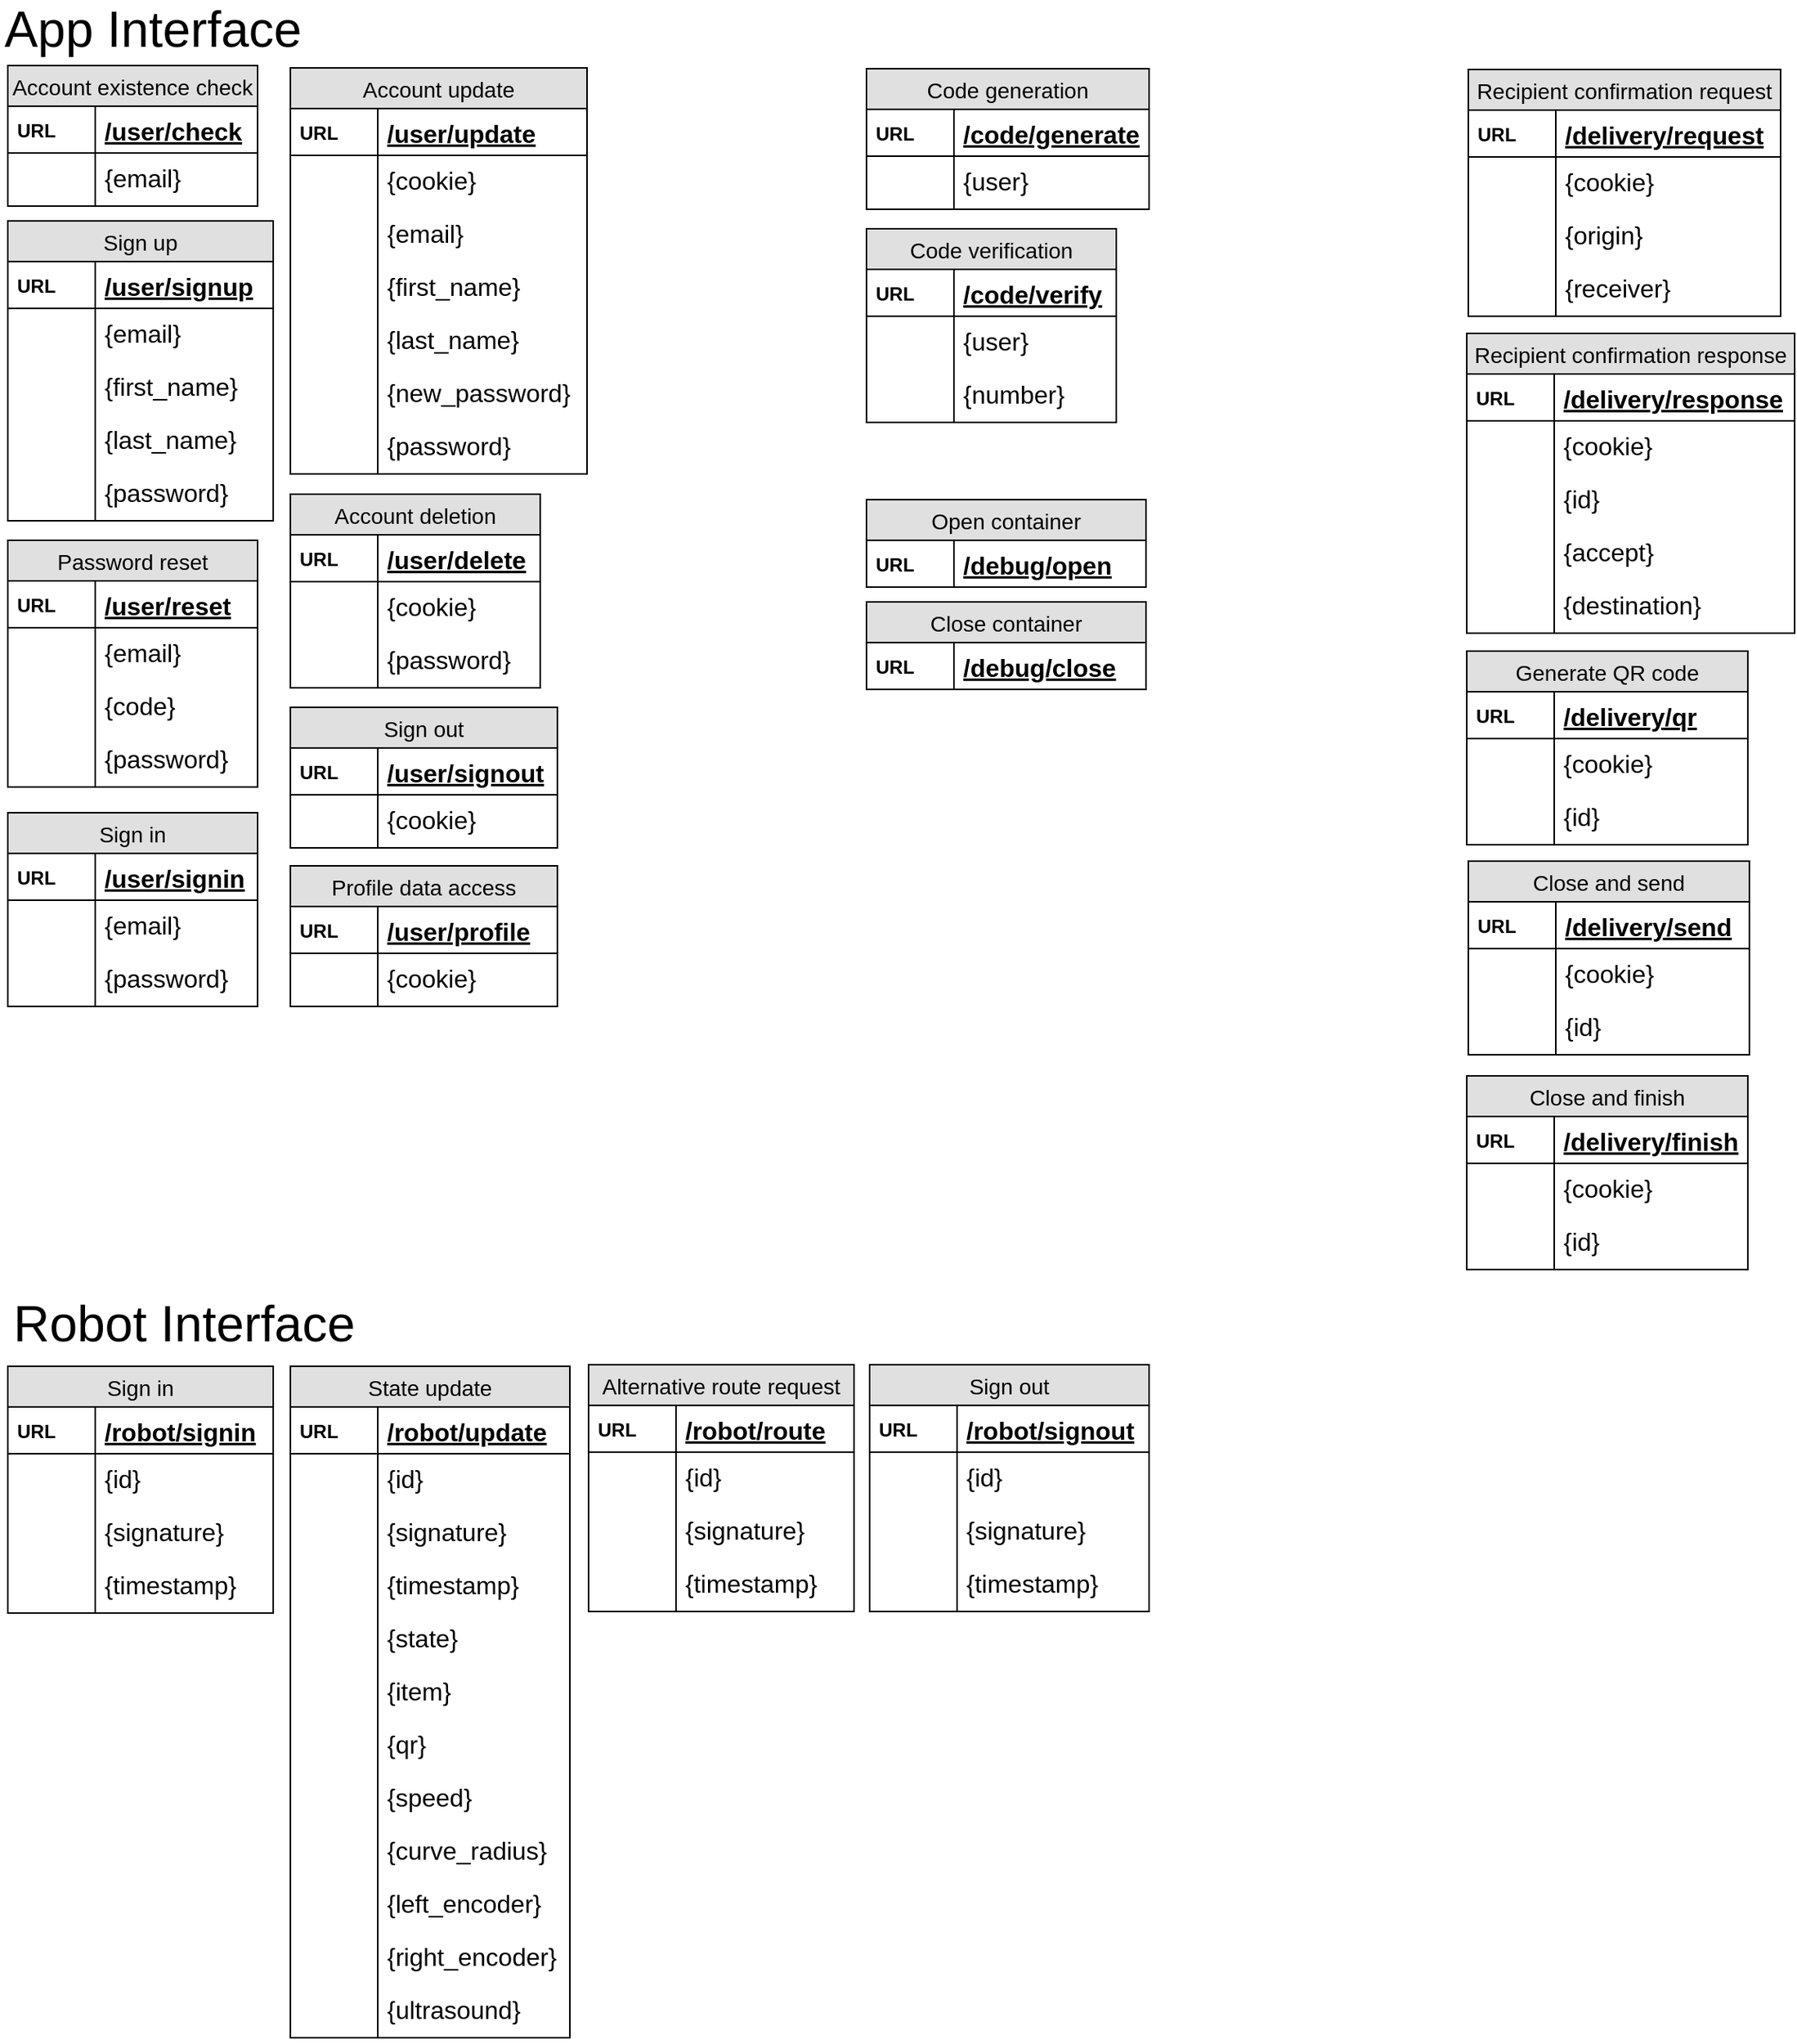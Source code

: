 <mxfile version="12.2.2" type="device" pages="1"><diagram id="qLUokXjdea6QC3ygZFsw" name="Page-1"><mxGraphModel dx="848" dy="526" grid="1" gridSize="10" guides="1" tooltips="1" connect="1" arrows="1" fold="1" page="1" pageScale="1" pageWidth="1169" pageHeight="827" math="0" shadow="0"><root><mxCell id="0"/><mxCell id="1" parent="0"/><mxCell id="Fvq5YDU1oEc0X2YI_mWo-38" value="Sign up" style="swimlane;fontStyle=0;childLayout=stackLayout;horizontal=1;startSize=26;fillColor=#e0e0e0;horizontalStack=0;resizeParent=1;resizeParentMax=0;resizeLast=0;collapsible=1;marginBottom=0;swimlaneFillColor=#ffffff;align=center;fontSize=14;" parent="1" vertex="1"><mxGeometry x="9" y="142.5" width="170" height="192" as="geometry"/></mxCell><mxCell id="Fvq5YDU1oEc0X2YI_mWo-39" value="/user/signup" style="shape=partialRectangle;top=0;left=0;right=0;bottom=1;align=left;verticalAlign=middle;fillColor=none;spacingLeft=60;spacingRight=4;overflow=hidden;rotatable=0;points=[[0,0.5],[1,0.5]];portConstraint=eastwest;dropTarget=0;fontStyle=5;fontSize=16;" parent="Fvq5YDU1oEc0X2YI_mWo-38" vertex="1"><mxGeometry y="26" width="170" height="30" as="geometry"/></mxCell><mxCell id="Fvq5YDU1oEc0X2YI_mWo-40" value="URL" style="shape=partialRectangle;fontStyle=1;top=0;left=0;bottom=0;fillColor=none;align=left;verticalAlign=middle;spacingLeft=4;spacingRight=4;overflow=hidden;rotatable=0;points=[];portConstraint=eastwest;part=1;fontSize=12;" parent="Fvq5YDU1oEc0X2YI_mWo-39" vertex="1" connectable="0"><mxGeometry width="56" height="30" as="geometry"/></mxCell><mxCell id="Fvq5YDU1oEc0X2YI_mWo-41" value="{email}" style="shape=partialRectangle;top=0;left=0;right=0;bottom=0;align=left;verticalAlign=top;fillColor=none;spacingLeft=60;spacingRight=4;overflow=hidden;rotatable=0;points=[[0,0.5],[1,0.5]];portConstraint=eastwest;dropTarget=0;fontSize=16;" parent="Fvq5YDU1oEc0X2YI_mWo-38" vertex="1"><mxGeometry y="56" width="170" height="34" as="geometry"/></mxCell><mxCell id="Fvq5YDU1oEc0X2YI_mWo-42" value="" style="shape=partialRectangle;top=0;left=0;bottom=0;fillColor=none;align=left;verticalAlign=top;spacingLeft=4;spacingRight=4;overflow=hidden;rotatable=0;points=[];portConstraint=eastwest;part=1;fontSize=12;" parent="Fvq5YDU1oEc0X2YI_mWo-41" vertex="1" connectable="0"><mxGeometry width="56" height="34" as="geometry"/></mxCell><mxCell id="Fvq5YDU1oEc0X2YI_mWo-45" value="{first_name}" style="shape=partialRectangle;top=0;left=0;right=0;bottom=0;align=left;verticalAlign=top;fillColor=none;spacingLeft=60;spacingRight=4;overflow=hidden;rotatable=0;points=[[0,0.5],[1,0.5]];portConstraint=eastwest;dropTarget=0;fontSize=16;" parent="Fvq5YDU1oEc0X2YI_mWo-38" vertex="1"><mxGeometry y="90" width="170" height="34" as="geometry"/></mxCell><mxCell id="Fvq5YDU1oEc0X2YI_mWo-46" value="" style="shape=partialRectangle;top=0;left=0;bottom=0;fillColor=none;align=left;verticalAlign=top;spacingLeft=4;spacingRight=4;overflow=hidden;rotatable=0;points=[];portConstraint=eastwest;part=1;fontSize=12;" parent="Fvq5YDU1oEc0X2YI_mWo-45" vertex="1" connectable="0"><mxGeometry width="56" height="34" as="geometry"/></mxCell><mxCell id="Fvq5YDU1oEc0X2YI_mWo-47" value="{last_name}" style="shape=partialRectangle;top=0;left=0;right=0;bottom=0;align=left;verticalAlign=top;fillColor=none;spacingLeft=60;spacingRight=4;overflow=hidden;rotatable=0;points=[[0,0.5],[1,0.5]];portConstraint=eastwest;dropTarget=0;fontSize=16;" parent="Fvq5YDU1oEc0X2YI_mWo-38" vertex="1"><mxGeometry y="124" width="170" height="34" as="geometry"/></mxCell><mxCell id="Fvq5YDU1oEc0X2YI_mWo-48" value="" style="shape=partialRectangle;top=0;left=0;bottom=0;fillColor=none;align=left;verticalAlign=top;spacingLeft=4;spacingRight=4;overflow=hidden;rotatable=0;points=[];portConstraint=eastwest;part=1;fontSize=12;" parent="Fvq5YDU1oEc0X2YI_mWo-47" vertex="1" connectable="0"><mxGeometry width="56" height="34" as="geometry"/></mxCell><mxCell id="Fvq5YDU1oEc0X2YI_mWo-43" value="{password}" style="shape=partialRectangle;top=0;left=0;right=0;bottom=0;align=left;verticalAlign=top;fillColor=none;spacingLeft=60;spacingRight=4;overflow=hidden;rotatable=0;points=[[0,0.5],[1,0.5]];portConstraint=eastwest;dropTarget=0;fontSize=16;" parent="Fvq5YDU1oEc0X2YI_mWo-38" vertex="1"><mxGeometry y="158" width="170" height="34" as="geometry"/></mxCell><mxCell id="Fvq5YDU1oEc0X2YI_mWo-44" value="" style="shape=partialRectangle;top=0;left=0;bottom=0;fillColor=none;align=left;verticalAlign=top;spacingLeft=4;spacingRight=4;overflow=hidden;rotatable=0;points=[];portConstraint=eastwest;part=1;fontSize=12;" parent="Fvq5YDU1oEc0X2YI_mWo-43" vertex="1" connectable="0"><mxGeometry width="56" height="34" as="geometry"/></mxCell><mxCell id="yZkCnDi-gQX_bTJoA0Rs-22" value="App Interface" style="text;html=1;strokeColor=none;fillColor=none;align=center;verticalAlign=middle;whiteSpace=wrap;rounded=0;fontSize=32;" parent="1" vertex="1"><mxGeometry x="4" y="10" width="196" height="20" as="geometry"/></mxCell><mxCell id="yZkCnDi-gQX_bTJoA0Rs-24" value="Robot Interface" style="text;html=1;strokeColor=none;fillColor=none;align=center;verticalAlign=middle;whiteSpace=wrap;rounded=0;fontSize=32;" parent="1" vertex="1"><mxGeometry x="9" y="839" width="226" height="20" as="geometry"/></mxCell><mxCell id="Fvq5YDU1oEc0X2YI_mWo-12" value="Account existence check" style="swimlane;fontStyle=0;childLayout=stackLayout;horizontal=1;startSize=26;fillColor=#e0e0e0;horizontalStack=0;resizeParent=1;resizeParentMax=0;resizeLast=0;collapsible=1;marginBottom=0;swimlaneFillColor=#ffffff;align=center;fontSize=14;" parent="1" vertex="1"><mxGeometry x="9" y="43" width="160" height="90" as="geometry"/></mxCell><mxCell id="Fvq5YDU1oEc0X2YI_mWo-15" value="/user/check" style="shape=partialRectangle;top=0;left=0;right=0;bottom=1;align=left;verticalAlign=middle;fillColor=none;spacingLeft=60;spacingRight=4;overflow=hidden;rotatable=0;points=[[0,0.5],[1,0.5]];portConstraint=eastwest;dropTarget=0;fontStyle=5;fontSize=16;" parent="Fvq5YDU1oEc0X2YI_mWo-12" vertex="1"><mxGeometry y="26" width="160" height="30" as="geometry"/></mxCell><mxCell id="Fvq5YDU1oEc0X2YI_mWo-16" value="URL" style="shape=partialRectangle;fontStyle=1;top=0;left=0;bottom=0;fillColor=none;align=left;verticalAlign=middle;spacingLeft=4;spacingRight=4;overflow=hidden;rotatable=0;points=[];portConstraint=eastwest;part=1;fontSize=12;" parent="Fvq5YDU1oEc0X2YI_mWo-15" vertex="1" connectable="0"><mxGeometry width="56" height="30" as="geometry"/></mxCell><mxCell id="Fvq5YDU1oEc0X2YI_mWo-17" value="{email}" style="shape=partialRectangle;top=0;left=0;right=0;bottom=0;align=left;verticalAlign=top;fillColor=none;spacingLeft=60;spacingRight=4;overflow=hidden;rotatable=0;points=[[0,0.5],[1,0.5]];portConstraint=eastwest;dropTarget=0;fontSize=16;" parent="Fvq5YDU1oEc0X2YI_mWo-12" vertex="1"><mxGeometry y="56" width="160" height="34" as="geometry"/></mxCell><mxCell id="Fvq5YDU1oEc0X2YI_mWo-18" value="" style="shape=partialRectangle;top=0;left=0;bottom=0;fillColor=none;align=left;verticalAlign=top;spacingLeft=4;spacingRight=4;overflow=hidden;rotatable=0;points=[];portConstraint=eastwest;part=1;fontSize=12;" parent="Fvq5YDU1oEc0X2YI_mWo-17" vertex="1" connectable="0"><mxGeometry width="56" height="34" as="geometry"/></mxCell><mxCell id="Fvq5YDU1oEc0X2YI_mWo-19" value="Code generation" style="swimlane;fontStyle=0;childLayout=stackLayout;horizontal=1;startSize=26;fillColor=#e0e0e0;horizontalStack=0;resizeParent=1;resizeParentMax=0;resizeLast=0;collapsible=1;marginBottom=0;swimlaneFillColor=#ffffff;align=center;fontSize=14;" parent="1" vertex="1"><mxGeometry x="559" y="45" width="181" height="90" as="geometry"/></mxCell><mxCell id="Fvq5YDU1oEc0X2YI_mWo-20" value="/code/generate" style="shape=partialRectangle;top=0;left=0;right=0;bottom=1;align=left;verticalAlign=middle;fillColor=none;spacingLeft=60;spacingRight=4;overflow=hidden;rotatable=0;points=[[0,0.5],[1,0.5]];portConstraint=eastwest;dropTarget=0;fontStyle=5;fontSize=16;" parent="Fvq5YDU1oEc0X2YI_mWo-19" vertex="1"><mxGeometry y="26" width="181" height="30" as="geometry"/></mxCell><mxCell id="Fvq5YDU1oEc0X2YI_mWo-21" value="URL" style="shape=partialRectangle;fontStyle=1;top=0;left=0;bottom=0;fillColor=none;align=left;verticalAlign=middle;spacingLeft=4;spacingRight=4;overflow=hidden;rotatable=0;points=[];portConstraint=eastwest;part=1;fontSize=12;" parent="Fvq5YDU1oEc0X2YI_mWo-20" vertex="1" connectable="0"><mxGeometry width="56" height="30" as="geometry"/></mxCell><mxCell id="Fvq5YDU1oEc0X2YI_mWo-22" value="{user}" style="shape=partialRectangle;top=0;left=0;right=0;bottom=0;align=left;verticalAlign=top;fillColor=none;spacingLeft=60;spacingRight=4;overflow=hidden;rotatable=0;points=[[0,0.5],[1,0.5]];portConstraint=eastwest;dropTarget=0;fontSize=16;" parent="Fvq5YDU1oEc0X2YI_mWo-19" vertex="1"><mxGeometry y="56" width="181" height="34" as="geometry"/></mxCell><mxCell id="Fvq5YDU1oEc0X2YI_mWo-23" value="" style="shape=partialRectangle;top=0;left=0;bottom=0;fillColor=none;align=left;verticalAlign=top;spacingLeft=4;spacingRight=4;overflow=hidden;rotatable=0;points=[];portConstraint=eastwest;part=1;fontSize=12;" parent="Fvq5YDU1oEc0X2YI_mWo-22" vertex="1" connectable="0"><mxGeometry width="56" height="34" as="geometry"/></mxCell><mxCell id="Fvq5YDU1oEc0X2YI_mWo-24" value="Code verification" style="swimlane;fontStyle=0;childLayout=stackLayout;horizontal=1;startSize=26;fillColor=#e0e0e0;horizontalStack=0;resizeParent=1;resizeParentMax=0;resizeLast=0;collapsible=1;marginBottom=0;swimlaneFillColor=#ffffff;align=center;fontSize=14;" parent="1" vertex="1"><mxGeometry x="559" y="147.5" width="160" height="124" as="geometry"/></mxCell><mxCell id="Fvq5YDU1oEc0X2YI_mWo-25" value="/code/verify" style="shape=partialRectangle;top=0;left=0;right=0;bottom=1;align=left;verticalAlign=middle;fillColor=none;spacingLeft=60;spacingRight=4;overflow=hidden;rotatable=0;points=[[0,0.5],[1,0.5]];portConstraint=eastwest;dropTarget=0;fontStyle=5;fontSize=16;" parent="Fvq5YDU1oEc0X2YI_mWo-24" vertex="1"><mxGeometry y="26" width="160" height="30" as="geometry"/></mxCell><mxCell id="Fvq5YDU1oEc0X2YI_mWo-26" value="URL" style="shape=partialRectangle;fontStyle=1;top=0;left=0;bottom=0;fillColor=none;align=left;verticalAlign=middle;spacingLeft=4;spacingRight=4;overflow=hidden;rotatable=0;points=[];portConstraint=eastwest;part=1;fontSize=12;" parent="Fvq5YDU1oEc0X2YI_mWo-25" vertex="1" connectable="0"><mxGeometry width="56" height="30" as="geometry"/></mxCell><mxCell id="Fvq5YDU1oEc0X2YI_mWo-27" value="{user}" style="shape=partialRectangle;top=0;left=0;right=0;bottom=0;align=left;verticalAlign=top;fillColor=none;spacingLeft=60;spacingRight=4;overflow=hidden;rotatable=0;points=[[0,0.5],[1,0.5]];portConstraint=eastwest;dropTarget=0;fontSize=16;" parent="Fvq5YDU1oEc0X2YI_mWo-24" vertex="1"><mxGeometry y="56" width="160" height="34" as="geometry"/></mxCell><mxCell id="Fvq5YDU1oEc0X2YI_mWo-28" value="" style="shape=partialRectangle;top=0;left=0;bottom=0;fillColor=none;align=left;verticalAlign=top;spacingLeft=4;spacingRight=4;overflow=hidden;rotatable=0;points=[];portConstraint=eastwest;part=1;fontSize=12;" parent="Fvq5YDU1oEc0X2YI_mWo-27" vertex="1" connectable="0"><mxGeometry width="56" height="34" as="geometry"/></mxCell><mxCell id="Fvq5YDU1oEc0X2YI_mWo-29" value="{number}" style="shape=partialRectangle;top=0;left=0;right=0;bottom=0;align=left;verticalAlign=top;fillColor=none;spacingLeft=60;spacingRight=4;overflow=hidden;rotatable=0;points=[[0,0.5],[1,0.5]];portConstraint=eastwest;dropTarget=0;fontSize=16;" parent="Fvq5YDU1oEc0X2YI_mWo-24" vertex="1"><mxGeometry y="90" width="160" height="34" as="geometry"/></mxCell><mxCell id="Fvq5YDU1oEc0X2YI_mWo-30" value="" style="shape=partialRectangle;top=0;left=0;bottom=0;fillColor=none;align=left;verticalAlign=top;spacingLeft=4;spacingRight=4;overflow=hidden;rotatable=0;points=[];portConstraint=eastwest;part=1;fontSize=12;" parent="Fvq5YDU1oEc0X2YI_mWo-29" vertex="1" connectable="0"><mxGeometry width="56" height="34" as="geometry"/></mxCell><mxCell id="Fvq5YDU1oEc0X2YI_mWo-31" value="Sign in" style="swimlane;fontStyle=0;childLayout=stackLayout;horizontal=1;startSize=26;fillColor=#e0e0e0;horizontalStack=0;resizeParent=1;resizeParentMax=0;resizeLast=0;collapsible=1;marginBottom=0;swimlaneFillColor=#ffffff;align=center;fontSize=14;" parent="1" vertex="1"><mxGeometry x="9" y="521.5" width="160" height="124" as="geometry"/></mxCell><mxCell id="Fvq5YDU1oEc0X2YI_mWo-32" value="/user/signin" style="shape=partialRectangle;top=0;left=0;right=0;bottom=1;align=left;verticalAlign=middle;fillColor=none;spacingLeft=60;spacingRight=4;overflow=hidden;rotatable=0;points=[[0,0.5],[1,0.5]];portConstraint=eastwest;dropTarget=0;fontStyle=5;fontSize=16;" parent="Fvq5YDU1oEc0X2YI_mWo-31" vertex="1"><mxGeometry y="26" width="160" height="30" as="geometry"/></mxCell><mxCell id="Fvq5YDU1oEc0X2YI_mWo-33" value="URL" style="shape=partialRectangle;fontStyle=1;top=0;left=0;bottom=0;fillColor=none;align=left;verticalAlign=middle;spacingLeft=4;spacingRight=4;overflow=hidden;rotatable=0;points=[];portConstraint=eastwest;part=1;fontSize=12;" parent="Fvq5YDU1oEc0X2YI_mWo-32" vertex="1" connectable="0"><mxGeometry width="56" height="30" as="geometry"/></mxCell><mxCell id="Fvq5YDU1oEc0X2YI_mWo-34" value="{email}" style="shape=partialRectangle;top=0;left=0;right=0;bottom=0;align=left;verticalAlign=top;fillColor=none;spacingLeft=60;spacingRight=4;overflow=hidden;rotatable=0;points=[[0,0.5],[1,0.5]];portConstraint=eastwest;dropTarget=0;fontSize=16;" parent="Fvq5YDU1oEc0X2YI_mWo-31" vertex="1"><mxGeometry y="56" width="160" height="34" as="geometry"/></mxCell><mxCell id="Fvq5YDU1oEc0X2YI_mWo-35" value="" style="shape=partialRectangle;top=0;left=0;bottom=0;fillColor=none;align=left;verticalAlign=top;spacingLeft=4;spacingRight=4;overflow=hidden;rotatable=0;points=[];portConstraint=eastwest;part=1;fontSize=12;" parent="Fvq5YDU1oEc0X2YI_mWo-34" vertex="1" connectable="0"><mxGeometry width="56" height="34" as="geometry"/></mxCell><mxCell id="Fvq5YDU1oEc0X2YI_mWo-36" value="{password}" style="shape=partialRectangle;top=0;left=0;right=0;bottom=0;align=left;verticalAlign=top;fillColor=none;spacingLeft=60;spacingRight=4;overflow=hidden;rotatable=0;points=[[0,0.5],[1,0.5]];portConstraint=eastwest;dropTarget=0;fontSize=16;" parent="Fvq5YDU1oEc0X2YI_mWo-31" vertex="1"><mxGeometry y="90" width="160" height="34" as="geometry"/></mxCell><mxCell id="Fvq5YDU1oEc0X2YI_mWo-37" value="" style="shape=partialRectangle;top=0;left=0;bottom=0;fillColor=none;align=left;verticalAlign=top;spacingLeft=4;spacingRight=4;overflow=hidden;rotatable=0;points=[];portConstraint=eastwest;part=1;fontSize=12;" parent="Fvq5YDU1oEc0X2YI_mWo-36" vertex="1" connectable="0"><mxGeometry width="56" height="34" as="geometry"/></mxCell><mxCell id="Fvq5YDU1oEc0X2YI_mWo-49" value="Password reset" style="swimlane;fontStyle=0;childLayout=stackLayout;horizontal=1;startSize=26;fillColor=#e0e0e0;horizontalStack=0;resizeParent=1;resizeParentMax=0;resizeLast=0;collapsible=1;marginBottom=0;swimlaneFillColor=#ffffff;align=center;fontSize=14;" parent="1" vertex="1"><mxGeometry x="9" y="347" width="160" height="158" as="geometry"/></mxCell><mxCell id="Fvq5YDU1oEc0X2YI_mWo-50" value="/user/reset" style="shape=partialRectangle;top=0;left=0;right=0;bottom=1;align=left;verticalAlign=middle;fillColor=none;spacingLeft=60;spacingRight=4;overflow=hidden;rotatable=0;points=[[0,0.5],[1,0.5]];portConstraint=eastwest;dropTarget=0;fontStyle=5;fontSize=16;" parent="Fvq5YDU1oEc0X2YI_mWo-49" vertex="1"><mxGeometry y="26" width="160" height="30" as="geometry"/></mxCell><mxCell id="Fvq5YDU1oEc0X2YI_mWo-51" value="URL" style="shape=partialRectangle;fontStyle=1;top=0;left=0;bottom=0;fillColor=none;align=left;verticalAlign=middle;spacingLeft=4;spacingRight=4;overflow=hidden;rotatable=0;points=[];portConstraint=eastwest;part=1;fontSize=12;" parent="Fvq5YDU1oEc0X2YI_mWo-50" vertex="1" connectable="0"><mxGeometry width="56" height="30" as="geometry"/></mxCell><mxCell id="Fvq5YDU1oEc0X2YI_mWo-52" value="{email}" style="shape=partialRectangle;top=0;left=0;right=0;bottom=0;align=left;verticalAlign=top;fillColor=none;spacingLeft=60;spacingRight=4;overflow=hidden;rotatable=0;points=[[0,0.5],[1,0.5]];portConstraint=eastwest;dropTarget=0;fontSize=16;" parent="Fvq5YDU1oEc0X2YI_mWo-49" vertex="1"><mxGeometry y="56" width="160" height="34" as="geometry"/></mxCell><mxCell id="Fvq5YDU1oEc0X2YI_mWo-53" value="" style="shape=partialRectangle;top=0;left=0;bottom=0;fillColor=none;align=left;verticalAlign=top;spacingLeft=4;spacingRight=4;overflow=hidden;rotatable=0;points=[];portConstraint=eastwest;part=1;fontSize=12;" parent="Fvq5YDU1oEc0X2YI_mWo-52" vertex="1" connectable="0"><mxGeometry width="56" height="34" as="geometry"/></mxCell><mxCell id="Fvq5YDU1oEc0X2YI_mWo-56" value="{code}" style="shape=partialRectangle;top=0;left=0;right=0;bottom=0;align=left;verticalAlign=top;fillColor=none;spacingLeft=60;spacingRight=4;overflow=hidden;rotatable=0;points=[[0,0.5],[1,0.5]];portConstraint=eastwest;dropTarget=0;fontSize=16;" parent="Fvq5YDU1oEc0X2YI_mWo-49" vertex="1"><mxGeometry y="90" width="160" height="34" as="geometry"/></mxCell><mxCell id="Fvq5YDU1oEc0X2YI_mWo-57" value="" style="shape=partialRectangle;top=0;left=0;bottom=0;fillColor=none;align=left;verticalAlign=top;spacingLeft=4;spacingRight=4;overflow=hidden;rotatable=0;points=[];portConstraint=eastwest;part=1;fontSize=12;" parent="Fvq5YDU1oEc0X2YI_mWo-56" vertex="1" connectable="0"><mxGeometry width="56" height="34" as="geometry"/></mxCell><mxCell id="Fvq5YDU1oEc0X2YI_mWo-54" value="{password}" style="shape=partialRectangle;top=0;left=0;right=0;bottom=0;align=left;verticalAlign=top;fillColor=none;spacingLeft=60;spacingRight=4;overflow=hidden;rotatable=0;points=[[0,0.5],[1,0.5]];portConstraint=eastwest;dropTarget=0;fontSize=16;" parent="Fvq5YDU1oEc0X2YI_mWo-49" vertex="1"><mxGeometry y="124" width="160" height="34" as="geometry"/></mxCell><mxCell id="Fvq5YDU1oEc0X2YI_mWo-55" value="" style="shape=partialRectangle;top=0;left=0;bottom=0;fillColor=none;align=left;verticalAlign=top;spacingLeft=4;spacingRight=4;overflow=hidden;rotatable=0;points=[];portConstraint=eastwest;part=1;fontSize=12;" parent="Fvq5YDU1oEc0X2YI_mWo-54" vertex="1" connectable="0"><mxGeometry width="56" height="34" as="geometry"/></mxCell><mxCell id="Fvq5YDU1oEc0X2YI_mWo-58" value="Sign out" style="swimlane;fontStyle=0;childLayout=stackLayout;horizontal=1;startSize=26;fillColor=#e0e0e0;horizontalStack=0;resizeParent=1;resizeParentMax=0;resizeLast=0;collapsible=1;marginBottom=0;swimlaneFillColor=#ffffff;align=center;fontSize=14;" parent="1" vertex="1"><mxGeometry x="190" y="454" width="171" height="90" as="geometry"/></mxCell><mxCell id="Fvq5YDU1oEc0X2YI_mWo-59" value="/user/signout" style="shape=partialRectangle;top=0;left=0;right=0;bottom=1;align=left;verticalAlign=middle;fillColor=none;spacingLeft=60;spacingRight=4;overflow=hidden;rotatable=0;points=[[0,0.5],[1,0.5]];portConstraint=eastwest;dropTarget=0;fontStyle=5;fontSize=16;" parent="Fvq5YDU1oEc0X2YI_mWo-58" vertex="1"><mxGeometry y="26" width="171" height="30" as="geometry"/></mxCell><mxCell id="Fvq5YDU1oEc0X2YI_mWo-60" value="URL" style="shape=partialRectangle;fontStyle=1;top=0;left=0;bottom=0;fillColor=none;align=left;verticalAlign=middle;spacingLeft=4;spacingRight=4;overflow=hidden;rotatable=0;points=[];portConstraint=eastwest;part=1;fontSize=12;" parent="Fvq5YDU1oEc0X2YI_mWo-59" vertex="1" connectable="0"><mxGeometry width="56" height="30" as="geometry"/></mxCell><mxCell id="UlfCapRchqtKdDybSccf-7" value="{cookie}" style="shape=partialRectangle;top=0;left=0;right=0;bottom=0;align=left;verticalAlign=top;fillColor=none;spacingLeft=60;spacingRight=4;overflow=hidden;rotatable=0;points=[[0,0.5],[1,0.5]];portConstraint=eastwest;dropTarget=0;fontSize=16;" parent="Fvq5YDU1oEc0X2YI_mWo-58" vertex="1"><mxGeometry y="56" width="171" height="34" as="geometry"/></mxCell><mxCell id="UlfCapRchqtKdDybSccf-8" value="" style="shape=partialRectangle;top=0;left=0;bottom=0;fillColor=none;align=left;verticalAlign=top;spacingLeft=4;spacingRight=4;overflow=hidden;rotatable=0;points=[];portConstraint=eastwest;part=1;fontSize=12;" parent="UlfCapRchqtKdDybSccf-7" vertex="1" connectable="0"><mxGeometry width="56" height="34" as="geometry"/></mxCell><mxCell id="Fvq5YDU1oEc0X2YI_mWo-67" value="Recipient confirmation request" style="swimlane;fontStyle=0;childLayout=stackLayout;horizontal=1;startSize=26;fillColor=#e0e0e0;horizontalStack=0;resizeParent=1;resizeParentMax=0;resizeLast=0;collapsible=1;marginBottom=0;swimlaneFillColor=#ffffff;align=center;fontSize=14;" parent="1" vertex="1"><mxGeometry x="944.5" y="45.5" width="200" height="158" as="geometry"/></mxCell><mxCell id="Fvq5YDU1oEc0X2YI_mWo-68" value="/delivery/request" style="shape=partialRectangle;top=0;left=0;right=0;bottom=1;align=left;verticalAlign=middle;fillColor=none;spacingLeft=60;spacingRight=4;overflow=hidden;rotatable=0;points=[[0,0.5],[1,0.5]];portConstraint=eastwest;dropTarget=0;fontStyle=5;fontSize=16;" parent="Fvq5YDU1oEc0X2YI_mWo-67" vertex="1"><mxGeometry y="26" width="200" height="30" as="geometry"/></mxCell><mxCell id="Fvq5YDU1oEc0X2YI_mWo-69" value="URL" style="shape=partialRectangle;fontStyle=1;top=0;left=0;bottom=0;fillColor=none;align=left;verticalAlign=middle;spacingLeft=4;spacingRight=4;overflow=hidden;rotatable=0;points=[];portConstraint=eastwest;part=1;fontSize=12;" parent="Fvq5YDU1oEc0X2YI_mWo-68" vertex="1" connectable="0"><mxGeometry width="56" height="30" as="geometry"/></mxCell><mxCell id="Fvq5YDU1oEc0X2YI_mWo-70" value="{cookie}" style="shape=partialRectangle;top=0;left=0;right=0;bottom=0;align=left;verticalAlign=top;fillColor=none;spacingLeft=60;spacingRight=4;overflow=hidden;rotatable=0;points=[[0,0.5],[1,0.5]];portConstraint=eastwest;dropTarget=0;fontSize=16;" parent="Fvq5YDU1oEc0X2YI_mWo-67" vertex="1"><mxGeometry y="56" width="200" height="34" as="geometry"/></mxCell><mxCell id="Fvq5YDU1oEc0X2YI_mWo-71" value="" style="shape=partialRectangle;top=0;left=0;bottom=0;fillColor=none;align=left;verticalAlign=top;spacingLeft=4;spacingRight=4;overflow=hidden;rotatable=0;points=[];portConstraint=eastwest;part=1;fontSize=12;" parent="Fvq5YDU1oEc0X2YI_mWo-70" vertex="1" connectable="0"><mxGeometry width="56" height="34" as="geometry"/></mxCell><mxCell id="UlfCapRchqtKdDybSccf-3" value="{origin}" style="shape=partialRectangle;top=0;left=0;right=0;bottom=0;align=left;verticalAlign=top;fillColor=none;spacingLeft=60;spacingRight=4;overflow=hidden;rotatable=0;points=[[0,0.5],[1,0.5]];portConstraint=eastwest;dropTarget=0;fontSize=16;" parent="Fvq5YDU1oEc0X2YI_mWo-67" vertex="1"><mxGeometry y="90" width="200" height="34" as="geometry"/></mxCell><mxCell id="UlfCapRchqtKdDybSccf-4" value="" style="shape=partialRectangle;top=0;left=0;bottom=0;fillColor=none;align=left;verticalAlign=top;spacingLeft=4;spacingRight=4;overflow=hidden;rotatable=0;points=[];portConstraint=eastwest;part=1;fontSize=12;" parent="UlfCapRchqtKdDybSccf-3" vertex="1" connectable="0"><mxGeometry width="56" height="34" as="geometry"/></mxCell><mxCell id="Fvq5YDU1oEc0X2YI_mWo-78" value="{receiver}" style="shape=partialRectangle;top=0;left=0;right=0;bottom=0;align=left;verticalAlign=top;fillColor=none;spacingLeft=60;spacingRight=4;overflow=hidden;rotatable=0;points=[[0,0.5],[1,0.5]];portConstraint=eastwest;dropTarget=0;fontSize=16;" parent="Fvq5YDU1oEc0X2YI_mWo-67" vertex="1"><mxGeometry y="124" width="200" height="34" as="geometry"/></mxCell><mxCell id="Fvq5YDU1oEc0X2YI_mWo-79" value="" style="shape=partialRectangle;top=0;left=0;bottom=0;fillColor=none;align=left;verticalAlign=top;spacingLeft=4;spacingRight=4;overflow=hidden;rotatable=0;points=[];portConstraint=eastwest;part=1;fontSize=12;" parent="Fvq5YDU1oEc0X2YI_mWo-78" vertex="1" connectable="0"><mxGeometry width="56" height="34" as="geometry"/></mxCell><mxCell id="Fvq5YDU1oEc0X2YI_mWo-80" value="Recipient confirmation response" style="swimlane;fontStyle=0;childLayout=stackLayout;horizontal=1;startSize=26;fillColor=#e0e0e0;horizontalStack=0;resizeParent=1;resizeParentMax=0;resizeLast=0;collapsible=1;marginBottom=0;swimlaneFillColor=#ffffff;align=center;fontSize=14;" parent="1" vertex="1"><mxGeometry x="943.5" y="214.5" width="210" height="192" as="geometry"/></mxCell><mxCell id="Fvq5YDU1oEc0X2YI_mWo-81" value="/delivery/response" style="shape=partialRectangle;top=0;left=0;right=0;bottom=1;align=left;verticalAlign=middle;fillColor=none;spacingLeft=60;spacingRight=4;overflow=hidden;rotatable=0;points=[[0,0.5],[1,0.5]];portConstraint=eastwest;dropTarget=0;fontStyle=5;fontSize=16;" parent="Fvq5YDU1oEc0X2YI_mWo-80" vertex="1"><mxGeometry y="26" width="210" height="30" as="geometry"/></mxCell><mxCell id="Fvq5YDU1oEc0X2YI_mWo-82" value="URL" style="shape=partialRectangle;fontStyle=1;top=0;left=0;bottom=0;fillColor=none;align=left;verticalAlign=middle;spacingLeft=4;spacingRight=4;overflow=hidden;rotatable=0;points=[];portConstraint=eastwest;part=1;fontSize=12;" parent="Fvq5YDU1oEc0X2YI_mWo-81" vertex="1" connectable="0"><mxGeometry width="56" height="30" as="geometry"/></mxCell><mxCell id="Fvq5YDU1oEc0X2YI_mWo-83" value="{cookie}" style="shape=partialRectangle;top=0;left=0;right=0;bottom=0;align=left;verticalAlign=top;fillColor=none;spacingLeft=60;spacingRight=4;overflow=hidden;rotatable=0;points=[[0,0.5],[1,0.5]];portConstraint=eastwest;dropTarget=0;fontSize=16;" parent="Fvq5YDU1oEc0X2YI_mWo-80" vertex="1"><mxGeometry y="56" width="210" height="34" as="geometry"/></mxCell><mxCell id="Fvq5YDU1oEc0X2YI_mWo-84" value="" style="shape=partialRectangle;top=0;left=0;bottom=0;fillColor=none;align=left;verticalAlign=top;spacingLeft=4;spacingRight=4;overflow=hidden;rotatable=0;points=[];portConstraint=eastwest;part=1;fontSize=12;" parent="Fvq5YDU1oEc0X2YI_mWo-83" vertex="1" connectable="0"><mxGeometry width="56" height="34" as="geometry"/></mxCell><mxCell id="UlfCapRchqtKdDybSccf-13" value="{id}" style="shape=partialRectangle;top=0;left=0;right=0;bottom=0;align=left;verticalAlign=top;fillColor=none;spacingLeft=60;spacingRight=4;overflow=hidden;rotatable=0;points=[[0,0.5],[1,0.5]];portConstraint=eastwest;dropTarget=0;fontSize=16;" parent="Fvq5YDU1oEc0X2YI_mWo-80" vertex="1"><mxGeometry y="90" width="210" height="34" as="geometry"/></mxCell><mxCell id="UlfCapRchqtKdDybSccf-14" value="" style="shape=partialRectangle;top=0;left=0;bottom=0;fillColor=none;align=left;verticalAlign=top;spacingLeft=4;spacingRight=4;overflow=hidden;rotatable=0;points=[];portConstraint=eastwest;part=1;fontSize=12;" parent="UlfCapRchqtKdDybSccf-13" vertex="1" connectable="0"><mxGeometry width="56" height="34" as="geometry"/></mxCell><mxCell id="fv54Wo38uf3Qv5ayAkeX-1" value="{accept}" style="shape=partialRectangle;top=0;left=0;right=0;bottom=0;align=left;verticalAlign=top;fillColor=none;spacingLeft=60;spacingRight=4;overflow=hidden;rotatable=0;points=[[0,0.5],[1,0.5]];portConstraint=eastwest;dropTarget=0;fontSize=16;" parent="Fvq5YDU1oEc0X2YI_mWo-80" vertex="1"><mxGeometry y="124" width="210" height="34" as="geometry"/></mxCell><mxCell id="fv54Wo38uf3Qv5ayAkeX-2" value="" style="shape=partialRectangle;top=0;left=0;bottom=0;fillColor=none;align=left;verticalAlign=top;spacingLeft=4;spacingRight=4;overflow=hidden;rotatable=0;points=[];portConstraint=eastwest;part=1;fontSize=12;" parent="fv54Wo38uf3Qv5ayAkeX-1" vertex="1" connectable="0"><mxGeometry width="56" height="34" as="geometry"/></mxCell><mxCell id="Fvq5YDU1oEc0X2YI_mWo-85" value="{destination}" style="shape=partialRectangle;top=0;left=0;right=0;bottom=0;align=left;verticalAlign=top;fillColor=none;spacingLeft=60;spacingRight=4;overflow=hidden;rotatable=0;points=[[0,0.5],[1,0.5]];portConstraint=eastwest;dropTarget=0;fontSize=16;" parent="Fvq5YDU1oEc0X2YI_mWo-80" vertex="1"><mxGeometry y="158" width="210" height="34" as="geometry"/></mxCell><mxCell id="Fvq5YDU1oEc0X2YI_mWo-86" value="" style="shape=partialRectangle;top=0;left=0;bottom=0;fillColor=none;align=left;verticalAlign=top;spacingLeft=4;spacingRight=4;overflow=hidden;rotatable=0;points=[];portConstraint=eastwest;part=1;fontSize=12;" parent="Fvq5YDU1oEc0X2YI_mWo-85" vertex="1" connectable="0"><mxGeometry width="56" height="34" as="geometry"/></mxCell><mxCell id="Fvq5YDU1oEc0X2YI_mWo-87" value="Account update" style="swimlane;fontStyle=0;childLayout=stackLayout;horizontal=1;startSize=26;fillColor=#e0e0e0;horizontalStack=0;resizeParent=1;resizeParentMax=0;resizeLast=0;collapsible=1;marginBottom=0;swimlaneFillColor=#ffffff;align=center;fontSize=14;" parent="1" vertex="1"><mxGeometry x="190" y="44.5" width="190" height="260" as="geometry"/></mxCell><mxCell id="Fvq5YDU1oEc0X2YI_mWo-88" value="/user/update" style="shape=partialRectangle;top=0;left=0;right=0;bottom=1;align=left;verticalAlign=middle;fillColor=none;spacingLeft=60;spacingRight=4;overflow=hidden;rotatable=0;points=[[0,0.5],[1,0.5]];portConstraint=eastwest;dropTarget=0;fontStyle=5;fontSize=16;" parent="Fvq5YDU1oEc0X2YI_mWo-87" vertex="1"><mxGeometry y="26" width="190" height="30" as="geometry"/></mxCell><mxCell id="Fvq5YDU1oEc0X2YI_mWo-89" value="URL" style="shape=partialRectangle;fontStyle=1;top=0;left=0;bottom=0;fillColor=none;align=left;verticalAlign=middle;spacingLeft=4;spacingRight=4;overflow=hidden;rotatable=0;points=[];portConstraint=eastwest;part=1;fontSize=12;" parent="Fvq5YDU1oEc0X2YI_mWo-88" vertex="1" connectable="0"><mxGeometry width="56" height="30" as="geometry"/></mxCell><mxCell id="Fvq5YDU1oEc0X2YI_mWo-90" value="{cookie}" style="shape=partialRectangle;top=0;left=0;right=0;bottom=0;align=left;verticalAlign=top;fillColor=none;spacingLeft=60;spacingRight=4;overflow=hidden;rotatable=0;points=[[0,0.5],[1,0.5]];portConstraint=eastwest;dropTarget=0;fontSize=16;" parent="Fvq5YDU1oEc0X2YI_mWo-87" vertex="1"><mxGeometry y="56" width="190" height="34" as="geometry"/></mxCell><mxCell id="Fvq5YDU1oEc0X2YI_mWo-91" value="" style="shape=partialRectangle;top=0;left=0;bottom=0;fillColor=none;align=left;verticalAlign=top;spacingLeft=4;spacingRight=4;overflow=hidden;rotatable=0;points=[];portConstraint=eastwest;part=1;fontSize=12;" parent="Fvq5YDU1oEc0X2YI_mWo-90" vertex="1" connectable="0"><mxGeometry width="56" height="34" as="geometry"/></mxCell><mxCell id="UlfCapRchqtKdDybSccf-5" value="{email}" style="shape=partialRectangle;top=0;left=0;right=0;bottom=0;align=left;verticalAlign=top;fillColor=none;spacingLeft=60;spacingRight=4;overflow=hidden;rotatable=0;points=[[0,0.5],[1,0.5]];portConstraint=eastwest;dropTarget=0;fontSize=16;" parent="Fvq5YDU1oEc0X2YI_mWo-87" vertex="1"><mxGeometry y="90" width="190" height="34" as="geometry"/></mxCell><mxCell id="UlfCapRchqtKdDybSccf-6" value="" style="shape=partialRectangle;top=0;left=0;bottom=0;fillColor=none;align=left;verticalAlign=top;spacingLeft=4;spacingRight=4;overflow=hidden;rotatable=0;points=[];portConstraint=eastwest;part=1;fontSize=12;" parent="UlfCapRchqtKdDybSccf-5" vertex="1" connectable="0"><mxGeometry width="56" height="34" as="geometry"/></mxCell><mxCell id="Fvq5YDU1oEc0X2YI_mWo-92" value="{first_name}" style="shape=partialRectangle;top=0;left=0;right=0;bottom=0;align=left;verticalAlign=top;fillColor=none;spacingLeft=60;spacingRight=4;overflow=hidden;rotatable=0;points=[[0,0.5],[1,0.5]];portConstraint=eastwest;dropTarget=0;fontSize=16;" parent="Fvq5YDU1oEc0X2YI_mWo-87" vertex="1"><mxGeometry y="124" width="190" height="34" as="geometry"/></mxCell><mxCell id="Fvq5YDU1oEc0X2YI_mWo-93" value="" style="shape=partialRectangle;top=0;left=0;bottom=0;fillColor=none;align=left;verticalAlign=top;spacingLeft=4;spacingRight=4;overflow=hidden;rotatable=0;points=[];portConstraint=eastwest;part=1;fontSize=12;" parent="Fvq5YDU1oEc0X2YI_mWo-92" vertex="1" connectable="0"><mxGeometry width="56" height="34" as="geometry"/></mxCell><mxCell id="Fvq5YDU1oEc0X2YI_mWo-94" value="{last_name}" style="shape=partialRectangle;top=0;left=0;right=0;bottom=0;align=left;verticalAlign=top;fillColor=none;spacingLeft=60;spacingRight=4;overflow=hidden;rotatable=0;points=[[0,0.5],[1,0.5]];portConstraint=eastwest;dropTarget=0;fontSize=16;" parent="Fvq5YDU1oEc0X2YI_mWo-87" vertex="1"><mxGeometry y="158" width="190" height="34" as="geometry"/></mxCell><mxCell id="Fvq5YDU1oEc0X2YI_mWo-95" value="" style="shape=partialRectangle;top=0;left=0;bottom=0;fillColor=none;align=left;verticalAlign=top;spacingLeft=4;spacingRight=4;overflow=hidden;rotatable=0;points=[];portConstraint=eastwest;part=1;fontSize=12;" parent="Fvq5YDU1oEc0X2YI_mWo-94" vertex="1" connectable="0"><mxGeometry width="56" height="34" as="geometry"/></mxCell><mxCell id="Fvq5YDU1oEc0X2YI_mWo-97" value="{new_password}" style="shape=partialRectangle;top=0;left=0;right=0;bottom=0;align=left;verticalAlign=top;fillColor=none;spacingLeft=60;spacingRight=4;overflow=hidden;rotatable=0;points=[[0,0.5],[1,0.5]];portConstraint=eastwest;dropTarget=0;fontSize=16;" parent="Fvq5YDU1oEc0X2YI_mWo-87" vertex="1"><mxGeometry y="192" width="190" height="34" as="geometry"/></mxCell><mxCell id="Fvq5YDU1oEc0X2YI_mWo-98" value="" style="shape=partialRectangle;top=0;left=0;bottom=0;fillColor=none;align=left;verticalAlign=top;spacingLeft=4;spacingRight=4;overflow=hidden;rotatable=0;points=[];portConstraint=eastwest;part=1;fontSize=12;" parent="Fvq5YDU1oEc0X2YI_mWo-97" vertex="1" connectable="0"><mxGeometry width="56" height="34" as="geometry"/></mxCell><mxCell id="Fvq5YDU1oEc0X2YI_mWo-99" value="{password}" style="shape=partialRectangle;top=0;left=0;right=0;bottom=0;align=left;verticalAlign=top;fillColor=none;spacingLeft=60;spacingRight=4;overflow=hidden;rotatable=0;points=[[0,0.5],[1,0.5]];portConstraint=eastwest;dropTarget=0;fontSize=16;" parent="Fvq5YDU1oEc0X2YI_mWo-87" vertex="1"><mxGeometry y="226" width="190" height="34" as="geometry"/></mxCell><mxCell id="Fvq5YDU1oEc0X2YI_mWo-100" value="" style="shape=partialRectangle;top=0;left=0;bottom=0;fillColor=none;align=left;verticalAlign=top;spacingLeft=4;spacingRight=4;overflow=hidden;rotatable=0;points=[];portConstraint=eastwest;part=1;fontSize=12;" parent="Fvq5YDU1oEc0X2YI_mWo-99" vertex="1" connectable="0"><mxGeometry width="56" height="34" as="geometry"/></mxCell><mxCell id="Fvq5YDU1oEc0X2YI_mWo-101" value="Account deletion" style="swimlane;fontStyle=0;childLayout=stackLayout;horizontal=1;startSize=26;fillColor=#e0e0e0;horizontalStack=0;resizeParent=1;resizeParentMax=0;resizeLast=0;collapsible=1;marginBottom=0;swimlaneFillColor=#ffffff;align=center;fontSize=14;" parent="1" vertex="1"><mxGeometry x="190" y="317.5" width="160" height="124" as="geometry"/></mxCell><mxCell id="Fvq5YDU1oEc0X2YI_mWo-102" value="/user/delete" style="shape=partialRectangle;top=0;left=0;right=0;bottom=1;align=left;verticalAlign=middle;fillColor=none;spacingLeft=60;spacingRight=4;overflow=hidden;rotatable=0;points=[[0,0.5],[1,0.5]];portConstraint=eastwest;dropTarget=0;fontStyle=5;fontSize=16;" parent="Fvq5YDU1oEc0X2YI_mWo-101" vertex="1"><mxGeometry y="26" width="160" height="30" as="geometry"/></mxCell><mxCell id="Fvq5YDU1oEc0X2YI_mWo-103" value="URL" style="shape=partialRectangle;fontStyle=1;top=0;left=0;bottom=0;fillColor=none;align=left;verticalAlign=middle;spacingLeft=4;spacingRight=4;overflow=hidden;rotatable=0;points=[];portConstraint=eastwest;part=1;fontSize=12;" parent="Fvq5YDU1oEc0X2YI_mWo-102" vertex="1" connectable="0"><mxGeometry width="56" height="30" as="geometry"/></mxCell><mxCell id="Fvq5YDU1oEc0X2YI_mWo-104" value="{cookie}" style="shape=partialRectangle;top=0;left=0;right=0;bottom=0;align=left;verticalAlign=top;fillColor=none;spacingLeft=60;spacingRight=4;overflow=hidden;rotatable=0;points=[[0,0.5],[1,0.5]];portConstraint=eastwest;dropTarget=0;fontSize=16;" parent="Fvq5YDU1oEc0X2YI_mWo-101" vertex="1"><mxGeometry y="56" width="160" height="34" as="geometry"/></mxCell><mxCell id="Fvq5YDU1oEc0X2YI_mWo-105" value="" style="shape=partialRectangle;top=0;left=0;bottom=0;fillColor=none;align=left;verticalAlign=top;spacingLeft=4;spacingRight=4;overflow=hidden;rotatable=0;points=[];portConstraint=eastwest;part=1;fontSize=12;" parent="Fvq5YDU1oEc0X2YI_mWo-104" vertex="1" connectable="0"><mxGeometry width="56" height="34" as="geometry"/></mxCell><mxCell id="UlfCapRchqtKdDybSccf-9" value="{password}" style="shape=partialRectangle;top=0;left=0;right=0;bottom=0;align=left;verticalAlign=top;fillColor=none;spacingLeft=60;spacingRight=4;overflow=hidden;rotatable=0;points=[[0,0.5],[1,0.5]];portConstraint=eastwest;dropTarget=0;fontSize=16;" parent="Fvq5YDU1oEc0X2YI_mWo-101" vertex="1"><mxGeometry y="90" width="160" height="34" as="geometry"/></mxCell><mxCell id="UlfCapRchqtKdDybSccf-10" value="" style="shape=partialRectangle;top=0;left=0;bottom=0;fillColor=none;align=left;verticalAlign=top;spacingLeft=4;spacingRight=4;overflow=hidden;rotatable=0;points=[];portConstraint=eastwest;part=1;fontSize=12;" parent="UlfCapRchqtKdDybSccf-9" vertex="1" connectable="0"><mxGeometry width="56" height="34" as="geometry"/></mxCell><mxCell id="Fvq5YDU1oEc0X2YI_mWo-107" value="Close and send" style="swimlane;fontStyle=0;childLayout=stackLayout;horizontal=1;startSize=26;fillColor=#e0e0e0;horizontalStack=0;resizeParent=1;resizeParentMax=0;resizeLast=0;collapsible=1;marginBottom=0;swimlaneFillColor=#ffffff;align=center;fontSize=14;" parent="1" vertex="1"><mxGeometry x="944.5" y="552.5" width="180" height="124" as="geometry"/></mxCell><mxCell id="Fvq5YDU1oEc0X2YI_mWo-108" value="/delivery/send" style="shape=partialRectangle;top=0;left=0;right=0;bottom=1;align=left;verticalAlign=middle;fillColor=none;spacingLeft=60;spacingRight=4;overflow=hidden;rotatable=0;points=[[0,0.5],[1,0.5]];portConstraint=eastwest;dropTarget=0;fontStyle=5;fontSize=16;" parent="Fvq5YDU1oEc0X2YI_mWo-107" vertex="1"><mxGeometry y="26" width="180" height="30" as="geometry"/></mxCell><mxCell id="Fvq5YDU1oEc0X2YI_mWo-109" value="URL" style="shape=partialRectangle;fontStyle=1;top=0;left=0;bottom=0;fillColor=none;align=left;verticalAlign=middle;spacingLeft=4;spacingRight=4;overflow=hidden;rotatable=0;points=[];portConstraint=eastwest;part=1;fontSize=12;" parent="Fvq5YDU1oEc0X2YI_mWo-108" vertex="1" connectable="0"><mxGeometry width="56" height="30" as="geometry"/></mxCell><mxCell id="fv54Wo38uf3Qv5ayAkeX-5" value="{cookie}" style="shape=partialRectangle;top=0;left=0;right=0;bottom=0;align=left;verticalAlign=top;fillColor=none;spacingLeft=60;spacingRight=4;overflow=hidden;rotatable=0;points=[[0,0.5],[1,0.5]];portConstraint=eastwest;dropTarget=0;fontSize=16;" parent="Fvq5YDU1oEc0X2YI_mWo-107" vertex="1"><mxGeometry y="56" width="180" height="34" as="geometry"/></mxCell><mxCell id="fv54Wo38uf3Qv5ayAkeX-6" value="" style="shape=partialRectangle;top=0;left=0;bottom=0;fillColor=none;align=left;verticalAlign=top;spacingLeft=4;spacingRight=4;overflow=hidden;rotatable=0;points=[];portConstraint=eastwest;part=1;fontSize=12;" parent="fv54Wo38uf3Qv5ayAkeX-5" vertex="1" connectable="0"><mxGeometry width="56" height="34" as="geometry"/></mxCell><mxCell id="UlfCapRchqtKdDybSccf-11" value="{id}" style="shape=partialRectangle;top=0;left=0;right=0;bottom=0;align=left;verticalAlign=top;fillColor=none;spacingLeft=60;spacingRight=4;overflow=hidden;rotatable=0;points=[[0,0.5],[1,0.5]];portConstraint=eastwest;dropTarget=0;fontSize=16;" parent="Fvq5YDU1oEc0X2YI_mWo-107" vertex="1"><mxGeometry y="90" width="180" height="34" as="geometry"/></mxCell><mxCell id="UlfCapRchqtKdDybSccf-12" value="" style="shape=partialRectangle;top=0;left=0;bottom=0;fillColor=none;align=left;verticalAlign=top;spacingLeft=4;spacingRight=4;overflow=hidden;rotatable=0;points=[];portConstraint=eastwest;part=1;fontSize=12;" parent="UlfCapRchqtKdDybSccf-11" vertex="1" connectable="0"><mxGeometry width="56" height="34" as="geometry"/></mxCell><mxCell id="Fvq5YDU1oEc0X2YI_mWo-112" value="Close and finish" style="swimlane;fontStyle=0;childLayout=stackLayout;horizontal=1;startSize=26;fillColor=#e0e0e0;horizontalStack=0;resizeParent=1;resizeParentMax=0;resizeLast=0;collapsible=1;marginBottom=0;swimlaneFillColor=#ffffff;align=center;fontSize=14;" parent="1" vertex="1"><mxGeometry x="943.5" y="690" width="180" height="124" as="geometry"/></mxCell><mxCell id="Fvq5YDU1oEc0X2YI_mWo-113" value="/delivery/finish" style="shape=partialRectangle;top=0;left=0;right=0;bottom=1;align=left;verticalAlign=middle;fillColor=none;spacingLeft=60;spacingRight=4;overflow=hidden;rotatable=0;points=[[0,0.5],[1,0.5]];portConstraint=eastwest;dropTarget=0;fontStyle=5;fontSize=16;" parent="Fvq5YDU1oEc0X2YI_mWo-112" vertex="1"><mxGeometry y="26" width="180" height="30" as="geometry"/></mxCell><mxCell id="Fvq5YDU1oEc0X2YI_mWo-114" value="URL" style="shape=partialRectangle;fontStyle=1;top=0;left=0;bottom=0;fillColor=none;align=left;verticalAlign=middle;spacingLeft=4;spacingRight=4;overflow=hidden;rotatable=0;points=[];portConstraint=eastwest;part=1;fontSize=12;" parent="Fvq5YDU1oEc0X2YI_mWo-113" vertex="1" connectable="0"><mxGeometry width="56" height="30" as="geometry"/></mxCell><mxCell id="fv54Wo38uf3Qv5ayAkeX-3" value="{cookie}" style="shape=partialRectangle;top=0;left=0;right=0;bottom=0;align=left;verticalAlign=top;fillColor=none;spacingLeft=60;spacingRight=4;overflow=hidden;rotatable=0;points=[[0,0.5],[1,0.5]];portConstraint=eastwest;dropTarget=0;fontSize=16;" parent="Fvq5YDU1oEc0X2YI_mWo-112" vertex="1"><mxGeometry y="56" width="180" height="34" as="geometry"/></mxCell><mxCell id="fv54Wo38uf3Qv5ayAkeX-4" value="" style="shape=partialRectangle;top=0;left=0;bottom=0;fillColor=none;align=left;verticalAlign=top;spacingLeft=4;spacingRight=4;overflow=hidden;rotatable=0;points=[];portConstraint=eastwest;part=1;fontSize=12;" parent="fv54Wo38uf3Qv5ayAkeX-3" vertex="1" connectable="0"><mxGeometry width="56" height="34" as="geometry"/></mxCell><mxCell id="UlfCapRchqtKdDybSccf-17" value="{id}" style="shape=partialRectangle;top=0;left=0;right=0;bottom=0;align=left;verticalAlign=top;fillColor=none;spacingLeft=60;spacingRight=4;overflow=hidden;rotatable=0;points=[[0,0.5],[1,0.5]];portConstraint=eastwest;dropTarget=0;fontSize=16;" parent="Fvq5YDU1oEc0X2YI_mWo-112" vertex="1"><mxGeometry y="90" width="180" height="34" as="geometry"/></mxCell><mxCell id="UlfCapRchqtKdDybSccf-18" value="" style="shape=partialRectangle;top=0;left=0;bottom=0;fillColor=none;align=left;verticalAlign=top;spacingLeft=4;spacingRight=4;overflow=hidden;rotatable=0;points=[];portConstraint=eastwest;part=1;fontSize=12;" parent="UlfCapRchqtKdDybSccf-17" vertex="1" connectable="0"><mxGeometry width="56" height="34" as="geometry"/></mxCell><mxCell id="zweW3AJs08LqG3moTnqk-41" value="Alternative route request" style="swimlane;fontStyle=0;childLayout=stackLayout;horizontal=1;startSize=26;fillColor=#e0e0e0;horizontalStack=0;resizeParent=1;resizeParentMax=0;resizeLast=0;collapsible=1;marginBottom=0;swimlaneFillColor=#ffffff;align=center;fontSize=14;" parent="1" vertex="1"><mxGeometry x="381" y="875" width="170" height="158" as="geometry"/></mxCell><mxCell id="zweW3AJs08LqG3moTnqk-42" value="/robot/route" style="shape=partialRectangle;top=0;left=0;right=0;bottom=1;align=left;verticalAlign=middle;fillColor=none;spacingLeft=60;spacingRight=4;overflow=hidden;rotatable=0;points=[[0,0.5],[1,0.5]];portConstraint=eastwest;dropTarget=0;fontStyle=5;fontSize=16;" parent="zweW3AJs08LqG3moTnqk-41" vertex="1"><mxGeometry y="26" width="170" height="30" as="geometry"/></mxCell><mxCell id="zweW3AJs08LqG3moTnqk-43" value="URL" style="shape=partialRectangle;fontStyle=1;top=0;left=0;bottom=0;fillColor=none;align=left;verticalAlign=middle;spacingLeft=4;spacingRight=4;overflow=hidden;rotatable=0;points=[];portConstraint=eastwest;part=1;fontSize=12;" parent="zweW3AJs08LqG3moTnqk-42" vertex="1" connectable="0"><mxGeometry width="56" height="30" as="geometry"/></mxCell><mxCell id="HJHuly3S_YjQJ-pexBsA-11" value="{id}" style="shape=partialRectangle;top=0;left=0;right=0;bottom=0;align=left;verticalAlign=top;fillColor=none;spacingLeft=60;spacingRight=4;overflow=hidden;rotatable=0;points=[[0,0.5],[1,0.5]];portConstraint=eastwest;dropTarget=0;fontSize=16;" parent="zweW3AJs08LqG3moTnqk-41" vertex="1"><mxGeometry y="56" width="170" height="34" as="geometry"/></mxCell><mxCell id="HJHuly3S_YjQJ-pexBsA-12" value="" style="shape=partialRectangle;top=0;left=0;bottom=0;fillColor=none;align=left;verticalAlign=top;spacingLeft=4;spacingRight=4;overflow=hidden;rotatable=0;points=[];portConstraint=eastwest;part=1;fontSize=12;" parent="HJHuly3S_YjQJ-pexBsA-11" vertex="1" connectable="0"><mxGeometry width="56" height="34" as="geometry"/></mxCell><mxCell id="RRMixpOFYffkqOq5k-Jz-5" value="{signature}" style="shape=partialRectangle;top=0;left=0;right=0;bottom=0;align=left;verticalAlign=top;fillColor=none;spacingLeft=60;spacingRight=4;overflow=hidden;rotatable=0;points=[[0,0.5],[1,0.5]];portConstraint=eastwest;dropTarget=0;fontSize=16;" parent="zweW3AJs08LqG3moTnqk-41" vertex="1"><mxGeometry y="90" width="170" height="34" as="geometry"/></mxCell><mxCell id="RRMixpOFYffkqOq5k-Jz-6" value="" style="shape=partialRectangle;top=0;left=0;bottom=0;fillColor=none;align=left;verticalAlign=top;spacingLeft=4;spacingRight=4;overflow=hidden;rotatable=0;points=[];portConstraint=eastwest;part=1;fontSize=12;" parent="RRMixpOFYffkqOq5k-Jz-5" vertex="1" connectable="0"><mxGeometry width="56" height="34" as="geometry"/></mxCell><mxCell id="RRMixpOFYffkqOq5k-Jz-11" value="{timestamp}" style="shape=partialRectangle;top=0;left=0;right=0;bottom=0;align=left;verticalAlign=top;fillColor=none;spacingLeft=60;spacingRight=4;overflow=hidden;rotatable=0;points=[[0,0.5],[1,0.5]];portConstraint=eastwest;dropTarget=0;fontSize=16;" parent="zweW3AJs08LqG3moTnqk-41" vertex="1"><mxGeometry y="124" width="170" height="34" as="geometry"/></mxCell><mxCell id="RRMixpOFYffkqOq5k-Jz-12" value="" style="shape=partialRectangle;top=0;left=0;bottom=0;fillColor=none;align=left;verticalAlign=top;spacingLeft=4;spacingRight=4;overflow=hidden;rotatable=0;points=[];portConstraint=eastwest;part=1;fontSize=12;" parent="RRMixpOFYffkqOq5k-Jz-11" vertex="1" connectable="0"><mxGeometry width="56" height="34" as="geometry"/></mxCell><mxCell id="DNqU9fY31x9m_yQdH4Cg-1" value="Sign in" style="swimlane;fontStyle=0;childLayout=stackLayout;horizontal=1;startSize=26;fillColor=#e0e0e0;horizontalStack=0;resizeParent=1;resizeParentMax=0;resizeLast=0;collapsible=1;marginBottom=0;swimlaneFillColor=#ffffff;align=center;fontSize=14;" parent="1" vertex="1"><mxGeometry x="9" y="876" width="170" height="158" as="geometry"/></mxCell><mxCell id="DNqU9fY31x9m_yQdH4Cg-2" value="/robot/signin" style="shape=partialRectangle;top=0;left=0;right=0;bottom=1;align=left;verticalAlign=middle;fillColor=none;spacingLeft=60;spacingRight=4;overflow=hidden;rotatable=0;points=[[0,0.5],[1,0.5]];portConstraint=eastwest;dropTarget=0;fontStyle=5;fontSize=16;" parent="DNqU9fY31x9m_yQdH4Cg-1" vertex="1"><mxGeometry y="26" width="170" height="30" as="geometry"/></mxCell><mxCell id="DNqU9fY31x9m_yQdH4Cg-3" value="URL" style="shape=partialRectangle;fontStyle=1;top=0;left=0;bottom=0;fillColor=none;align=left;verticalAlign=middle;spacingLeft=4;spacingRight=4;overflow=hidden;rotatable=0;points=[];portConstraint=eastwest;part=1;fontSize=12;" parent="DNqU9fY31x9m_yQdH4Cg-2" vertex="1" connectable="0"><mxGeometry width="56" height="30" as="geometry"/></mxCell><mxCell id="DNqU9fY31x9m_yQdH4Cg-4" value="{id}" style="shape=partialRectangle;top=0;left=0;right=0;bottom=0;align=left;verticalAlign=top;fillColor=none;spacingLeft=60;spacingRight=4;overflow=hidden;rotatable=0;points=[[0,0.5],[1,0.5]];portConstraint=eastwest;dropTarget=0;fontSize=16;" parent="DNqU9fY31x9m_yQdH4Cg-1" vertex="1"><mxGeometry y="56" width="170" height="34" as="geometry"/></mxCell><mxCell id="DNqU9fY31x9m_yQdH4Cg-5" value="" style="shape=partialRectangle;top=0;left=0;bottom=0;fillColor=none;align=left;verticalAlign=top;spacingLeft=4;spacingRight=4;overflow=hidden;rotatable=0;points=[];portConstraint=eastwest;part=1;fontSize=12;" parent="DNqU9fY31x9m_yQdH4Cg-4" vertex="1" connectable="0"><mxGeometry width="56" height="34" as="geometry"/></mxCell><mxCell id="RRMixpOFYffkqOq5k-Jz-1" value="{signature}" style="shape=partialRectangle;top=0;left=0;right=0;bottom=0;align=left;verticalAlign=top;fillColor=none;spacingLeft=60;spacingRight=4;overflow=hidden;rotatable=0;points=[[0,0.5],[1,0.5]];portConstraint=eastwest;dropTarget=0;fontSize=16;" parent="DNqU9fY31x9m_yQdH4Cg-1" vertex="1"><mxGeometry y="90" width="170" height="34" as="geometry"/></mxCell><mxCell id="RRMixpOFYffkqOq5k-Jz-2" value="" style="shape=partialRectangle;top=0;left=0;bottom=0;fillColor=none;align=left;verticalAlign=top;spacingLeft=4;spacingRight=4;overflow=hidden;rotatable=0;points=[];portConstraint=eastwest;part=1;fontSize=12;" parent="RRMixpOFYffkqOq5k-Jz-1" vertex="1" connectable="0"><mxGeometry width="56" height="34" as="geometry"/></mxCell><mxCell id="DNqU9fY31x9m_yQdH4Cg-6" value="{timestamp}" style="shape=partialRectangle;top=0;left=0;right=0;bottom=0;align=left;verticalAlign=top;fillColor=none;spacingLeft=60;spacingRight=4;overflow=hidden;rotatable=0;points=[[0,0.5],[1,0.5]];portConstraint=eastwest;dropTarget=0;fontSize=16;" parent="DNqU9fY31x9m_yQdH4Cg-1" vertex="1"><mxGeometry y="124" width="170" height="34" as="geometry"/></mxCell><mxCell id="DNqU9fY31x9m_yQdH4Cg-7" value="" style="shape=partialRectangle;top=0;left=0;bottom=0;fillColor=none;align=left;verticalAlign=top;spacingLeft=4;spacingRight=4;overflow=hidden;rotatable=0;points=[];portConstraint=eastwest;part=1;fontSize=12;" parent="DNqU9fY31x9m_yQdH4Cg-6" vertex="1" connectable="0"><mxGeometry width="56" height="34" as="geometry"/></mxCell><mxCell id="DNqU9fY31x9m_yQdH4Cg-8" value="Sign out" style="swimlane;fontStyle=0;childLayout=stackLayout;horizontal=1;startSize=26;fillColor=#e0e0e0;horizontalStack=0;resizeParent=1;resizeParentMax=0;resizeLast=0;collapsible=1;marginBottom=0;swimlaneFillColor=#ffffff;align=center;fontSize=14;" parent="1" vertex="1"><mxGeometry x="561" y="875" width="179" height="158" as="geometry"/></mxCell><mxCell id="DNqU9fY31x9m_yQdH4Cg-9" value="/robot/signout" style="shape=partialRectangle;top=0;left=0;right=0;bottom=1;align=left;verticalAlign=middle;fillColor=none;spacingLeft=60;spacingRight=4;overflow=hidden;rotatable=0;points=[[0,0.5],[1,0.5]];portConstraint=eastwest;dropTarget=0;fontStyle=5;fontSize=16;" parent="DNqU9fY31x9m_yQdH4Cg-8" vertex="1"><mxGeometry y="26" width="179" height="30" as="geometry"/></mxCell><mxCell id="DNqU9fY31x9m_yQdH4Cg-10" value="URL" style="shape=partialRectangle;fontStyle=1;top=0;left=0;bottom=0;fillColor=none;align=left;verticalAlign=middle;spacingLeft=4;spacingRight=4;overflow=hidden;rotatable=0;points=[];portConstraint=eastwest;part=1;fontSize=12;" parent="DNqU9fY31x9m_yQdH4Cg-9" vertex="1" connectable="0"><mxGeometry width="56" height="30" as="geometry"/></mxCell><mxCell id="DNqU9fY31x9m_yQdH4Cg-11" value="{id}" style="shape=partialRectangle;top=0;left=0;right=0;bottom=0;align=left;verticalAlign=top;fillColor=none;spacingLeft=60;spacingRight=4;overflow=hidden;rotatable=0;points=[[0,0.5],[1,0.5]];portConstraint=eastwest;dropTarget=0;fontSize=16;" parent="DNqU9fY31x9m_yQdH4Cg-8" vertex="1"><mxGeometry y="56" width="179" height="34" as="geometry"/></mxCell><mxCell id="DNqU9fY31x9m_yQdH4Cg-12" value="" style="shape=partialRectangle;top=0;left=0;bottom=0;fillColor=none;align=left;verticalAlign=top;spacingLeft=4;spacingRight=4;overflow=hidden;rotatable=0;points=[];portConstraint=eastwest;part=1;fontSize=12;" parent="DNqU9fY31x9m_yQdH4Cg-11" vertex="1" connectable="0"><mxGeometry width="56" height="34" as="geometry"/></mxCell><mxCell id="RRMixpOFYffkqOq5k-Jz-7" value="{signature}" style="shape=partialRectangle;top=0;left=0;right=0;bottom=0;align=left;verticalAlign=top;fillColor=none;spacingLeft=60;spacingRight=4;overflow=hidden;rotatable=0;points=[[0,0.5],[1,0.5]];portConstraint=eastwest;dropTarget=0;fontSize=16;" parent="DNqU9fY31x9m_yQdH4Cg-8" vertex="1"><mxGeometry y="90" width="179" height="34" as="geometry"/></mxCell><mxCell id="RRMixpOFYffkqOq5k-Jz-8" value="" style="shape=partialRectangle;top=0;left=0;bottom=0;fillColor=none;align=left;verticalAlign=top;spacingLeft=4;spacingRight=4;overflow=hidden;rotatable=0;points=[];portConstraint=eastwest;part=1;fontSize=12;" parent="RRMixpOFYffkqOq5k-Jz-7" vertex="1" connectable="0"><mxGeometry width="56" height="34" as="geometry"/></mxCell><mxCell id="RRMixpOFYffkqOq5k-Jz-9" value="{timestamp}" style="shape=partialRectangle;top=0;left=0;right=0;bottom=0;align=left;verticalAlign=top;fillColor=none;spacingLeft=60;spacingRight=4;overflow=hidden;rotatable=0;points=[[0,0.5],[1,0.5]];portConstraint=eastwest;dropTarget=0;fontSize=16;" parent="DNqU9fY31x9m_yQdH4Cg-8" vertex="1"><mxGeometry y="124" width="179" height="34" as="geometry"/></mxCell><mxCell id="RRMixpOFYffkqOq5k-Jz-10" value="" style="shape=partialRectangle;top=0;left=0;bottom=0;fillColor=none;align=left;verticalAlign=top;spacingLeft=4;spacingRight=4;overflow=hidden;rotatable=0;points=[];portConstraint=eastwest;part=1;fontSize=12;" parent="RRMixpOFYffkqOq5k-Jz-9" vertex="1" connectable="0"><mxGeometry width="56" height="34" as="geometry"/></mxCell><mxCell id="fduFhqz_96OMFoVw9-zW-1" value="State update" style="swimlane;fontStyle=0;childLayout=stackLayout;horizontal=1;startSize=26;fillColor=#e0e0e0;horizontalStack=0;resizeParent=1;resizeParentMax=0;resizeLast=0;collapsible=1;marginBottom=0;swimlaneFillColor=#ffffff;align=center;fontSize=14;" parent="1" vertex="1"><mxGeometry x="190" y="876" width="179" height="430" as="geometry"/></mxCell><mxCell id="fduFhqz_96OMFoVw9-zW-2" value="/robot/update" style="shape=partialRectangle;top=0;left=0;right=0;bottom=1;align=left;verticalAlign=middle;fillColor=none;spacingLeft=60;spacingRight=4;overflow=hidden;rotatable=0;points=[[0,0.5],[1,0.5]];portConstraint=eastwest;dropTarget=0;fontStyle=5;fontSize=16;" parent="fduFhqz_96OMFoVw9-zW-1" vertex="1"><mxGeometry y="26" width="179" height="30" as="geometry"/></mxCell><mxCell id="fduFhqz_96OMFoVw9-zW-3" value="URL" style="shape=partialRectangle;fontStyle=1;top=0;left=0;bottom=0;fillColor=none;align=left;verticalAlign=middle;spacingLeft=4;spacingRight=4;overflow=hidden;rotatable=0;points=[];portConstraint=eastwest;part=1;fontSize=12;" parent="fduFhqz_96OMFoVw9-zW-2" vertex="1" connectable="0"><mxGeometry width="56" height="30" as="geometry"/></mxCell><mxCell id="fduFhqz_96OMFoVw9-zW-4" value="{id}" style="shape=partialRectangle;top=0;left=0;right=0;bottom=0;align=left;verticalAlign=top;fillColor=none;spacingLeft=60;spacingRight=4;overflow=hidden;rotatable=0;points=[[0,0.5],[1,0.5]];portConstraint=eastwest;dropTarget=0;fontSize=16;" parent="fduFhqz_96OMFoVw9-zW-1" vertex="1"><mxGeometry y="56" width="179" height="34" as="geometry"/></mxCell><mxCell id="fduFhqz_96OMFoVw9-zW-5" value="" style="shape=partialRectangle;top=0;left=0;bottom=0;fillColor=none;align=left;verticalAlign=top;spacingLeft=4;spacingRight=4;overflow=hidden;rotatable=0;points=[];portConstraint=eastwest;part=1;fontSize=12;" parent="fduFhqz_96OMFoVw9-zW-4" vertex="1" connectable="0"><mxGeometry width="56" height="34" as="geometry"/></mxCell><mxCell id="RRMixpOFYffkqOq5k-Jz-3" value="{signature}" style="shape=partialRectangle;top=0;left=0;right=0;bottom=0;align=left;verticalAlign=top;fillColor=none;spacingLeft=60;spacingRight=4;overflow=hidden;rotatable=0;points=[[0,0.5],[1,0.5]];portConstraint=eastwest;dropTarget=0;fontSize=16;" parent="fduFhqz_96OMFoVw9-zW-1" vertex="1"><mxGeometry y="90" width="179" height="34" as="geometry"/></mxCell><mxCell id="RRMixpOFYffkqOq5k-Jz-4" value="" style="shape=partialRectangle;top=0;left=0;bottom=0;fillColor=none;align=left;verticalAlign=top;spacingLeft=4;spacingRight=4;overflow=hidden;rotatable=0;points=[];portConstraint=eastwest;part=1;fontSize=12;" parent="RRMixpOFYffkqOq5k-Jz-3" vertex="1" connectable="0"><mxGeometry width="56" height="34" as="geometry"/></mxCell><mxCell id="UlfCapRchqtKdDybSccf-1" value="{timestamp}" style="shape=partialRectangle;top=0;left=0;right=0;bottom=0;align=left;verticalAlign=top;fillColor=none;spacingLeft=60;spacingRight=4;overflow=hidden;rotatable=0;points=[[0,0.5],[1,0.5]];portConstraint=eastwest;dropTarget=0;fontSize=16;" parent="fduFhqz_96OMFoVw9-zW-1" vertex="1"><mxGeometry y="124" width="179" height="34" as="geometry"/></mxCell><mxCell id="UlfCapRchqtKdDybSccf-2" value="" style="shape=partialRectangle;top=0;left=0;bottom=0;fillColor=none;align=left;verticalAlign=top;spacingLeft=4;spacingRight=4;overflow=hidden;rotatable=0;points=[];portConstraint=eastwest;part=1;fontSize=12;" parent="UlfCapRchqtKdDybSccf-1" vertex="1" connectable="0"><mxGeometry width="56" height="34" as="geometry"/></mxCell><mxCell id="fduFhqz_96OMFoVw9-zW-6" value="{state}" style="shape=partialRectangle;top=0;left=0;right=0;bottom=0;align=left;verticalAlign=top;fillColor=none;spacingLeft=60;spacingRight=4;overflow=hidden;rotatable=0;points=[[0,0.5],[1,0.5]];portConstraint=eastwest;dropTarget=0;fontSize=16;" parent="fduFhqz_96OMFoVw9-zW-1" vertex="1"><mxGeometry y="158" width="179" height="34" as="geometry"/></mxCell><mxCell id="fduFhqz_96OMFoVw9-zW-7" value="" style="shape=partialRectangle;top=0;left=0;bottom=0;fillColor=none;align=left;verticalAlign=top;spacingLeft=4;spacingRight=4;overflow=hidden;rotatable=0;points=[];portConstraint=eastwest;part=1;fontSize=12;" parent="fduFhqz_96OMFoVw9-zW-6" vertex="1" connectable="0"><mxGeometry width="56" height="34" as="geometry"/></mxCell><mxCell id="fduFhqz_96OMFoVw9-zW-8" value="{item}" style="shape=partialRectangle;top=0;left=0;right=0;bottom=0;align=left;verticalAlign=top;fillColor=none;spacingLeft=60;spacingRight=4;overflow=hidden;rotatable=0;points=[[0,0.5],[1,0.5]];portConstraint=eastwest;dropTarget=0;fontSize=16;" parent="fduFhqz_96OMFoVw9-zW-1" vertex="1"><mxGeometry y="192" width="179" height="34" as="geometry"/></mxCell><mxCell id="fduFhqz_96OMFoVw9-zW-9" value="" style="shape=partialRectangle;top=0;left=0;bottom=0;fillColor=none;align=left;verticalAlign=top;spacingLeft=4;spacingRight=4;overflow=hidden;rotatable=0;points=[];portConstraint=eastwest;part=1;fontSize=12;" parent="fduFhqz_96OMFoVw9-zW-8" vertex="1" connectable="0"><mxGeometry width="56" height="34" as="geometry"/></mxCell><mxCell id="fduFhqz_96OMFoVw9-zW-10" value="{qr}" style="shape=partialRectangle;top=0;left=0;right=0;bottom=0;align=left;verticalAlign=top;fillColor=none;spacingLeft=60;spacingRight=4;overflow=hidden;rotatable=0;points=[[0,0.5],[1,0.5]];portConstraint=eastwest;dropTarget=0;fontSize=16;" parent="fduFhqz_96OMFoVw9-zW-1" vertex="1"><mxGeometry y="226" width="179" height="34" as="geometry"/></mxCell><mxCell id="fduFhqz_96OMFoVw9-zW-11" value="" style="shape=partialRectangle;top=0;left=0;bottom=0;fillColor=none;align=left;verticalAlign=top;spacingLeft=4;spacingRight=4;overflow=hidden;rotatable=0;points=[];portConstraint=eastwest;part=1;fontSize=12;" parent="fduFhqz_96OMFoVw9-zW-10" vertex="1" connectable="0"><mxGeometry width="56" height="34" as="geometry"/></mxCell><mxCell id="RqibTxiChf_JPPRumlV9-1" value="{speed}" style="shape=partialRectangle;top=0;left=0;right=0;bottom=0;align=left;verticalAlign=top;fillColor=none;spacingLeft=60;spacingRight=4;overflow=hidden;rotatable=0;points=[[0,0.5],[1,0.5]];portConstraint=eastwest;dropTarget=0;fontSize=16;" parent="fduFhqz_96OMFoVw9-zW-1" vertex="1"><mxGeometry y="260" width="179" height="34" as="geometry"/></mxCell><mxCell id="RqibTxiChf_JPPRumlV9-2" value="" style="shape=partialRectangle;top=0;left=0;bottom=0;fillColor=none;align=left;verticalAlign=top;spacingLeft=4;spacingRight=4;overflow=hidden;rotatable=0;points=[];portConstraint=eastwest;part=1;fontSize=12;" parent="RqibTxiChf_JPPRumlV9-1" vertex="1" connectable="0"><mxGeometry width="56" height="34" as="geometry"/></mxCell><mxCell id="RqibTxiChf_JPPRumlV9-3" value="{curve_radius}" style="shape=partialRectangle;top=0;left=0;right=0;bottom=0;align=left;verticalAlign=top;fillColor=none;spacingLeft=60;spacingRight=4;overflow=hidden;rotatable=0;points=[[0,0.5],[1,0.5]];portConstraint=eastwest;dropTarget=0;fontSize=16;" parent="fduFhqz_96OMFoVw9-zW-1" vertex="1"><mxGeometry y="294" width="179" height="34" as="geometry"/></mxCell><mxCell id="RqibTxiChf_JPPRumlV9-4" value="" style="shape=partialRectangle;top=0;left=0;bottom=0;fillColor=none;align=left;verticalAlign=top;spacingLeft=4;spacingRight=4;overflow=hidden;rotatable=0;points=[];portConstraint=eastwest;part=1;fontSize=12;" parent="RqibTxiChf_JPPRumlV9-3" vertex="1" connectable="0"><mxGeometry width="56" height="34" as="geometry"/></mxCell><mxCell id="RqibTxiChf_JPPRumlV9-5" value="{left_encoder}" style="shape=partialRectangle;top=0;left=0;right=0;bottom=0;align=left;verticalAlign=top;fillColor=none;spacingLeft=60;spacingRight=4;overflow=hidden;rotatable=0;points=[[0,0.5],[1,0.5]];portConstraint=eastwest;dropTarget=0;fontSize=16;" parent="fduFhqz_96OMFoVw9-zW-1" vertex="1"><mxGeometry y="328" width="179" height="34" as="geometry"/></mxCell><mxCell id="RqibTxiChf_JPPRumlV9-6" value="" style="shape=partialRectangle;top=0;left=0;bottom=0;fillColor=none;align=left;verticalAlign=top;spacingLeft=4;spacingRight=4;overflow=hidden;rotatable=0;points=[];portConstraint=eastwest;part=1;fontSize=12;" parent="RqibTxiChf_JPPRumlV9-5" vertex="1" connectable="0"><mxGeometry width="56" height="34" as="geometry"/></mxCell><mxCell id="RqibTxiChf_JPPRumlV9-7" value="{right_encoder}" style="shape=partialRectangle;top=0;left=0;right=0;bottom=0;align=left;verticalAlign=top;fillColor=none;spacingLeft=60;spacingRight=4;overflow=hidden;rotatable=0;points=[[0,0.5],[1,0.5]];portConstraint=eastwest;dropTarget=0;fontSize=16;" parent="fduFhqz_96OMFoVw9-zW-1" vertex="1"><mxGeometry y="362" width="179" height="34" as="geometry"/></mxCell><mxCell id="RqibTxiChf_JPPRumlV9-8" value="" style="shape=partialRectangle;top=0;left=0;bottom=0;fillColor=none;align=left;verticalAlign=top;spacingLeft=4;spacingRight=4;overflow=hidden;rotatable=0;points=[];portConstraint=eastwest;part=1;fontSize=12;" parent="RqibTxiChf_JPPRumlV9-7" vertex="1" connectable="0"><mxGeometry width="56" height="34" as="geometry"/></mxCell><mxCell id="RqibTxiChf_JPPRumlV9-9" value="{ultrasound}" style="shape=partialRectangle;top=0;left=0;right=0;bottom=0;align=left;verticalAlign=top;fillColor=none;spacingLeft=60;spacingRight=4;overflow=hidden;rotatable=0;points=[[0,0.5],[1,0.5]];portConstraint=eastwest;dropTarget=0;fontSize=16;" parent="fduFhqz_96OMFoVw9-zW-1" vertex="1"><mxGeometry y="396" width="179" height="34" as="geometry"/></mxCell><mxCell id="RqibTxiChf_JPPRumlV9-10" value="" style="shape=partialRectangle;top=0;left=0;bottom=0;fillColor=none;align=left;verticalAlign=top;spacingLeft=4;spacingRight=4;overflow=hidden;rotatable=0;points=[];portConstraint=eastwest;part=1;fontSize=12;" parent="RqibTxiChf_JPPRumlV9-9" vertex="1" connectable="0"><mxGeometry width="56" height="34" as="geometry"/></mxCell><mxCell id="kYH6BK_ajffxneVqf4i4-1" value="Generate QR code" style="swimlane;fontStyle=0;childLayout=stackLayout;horizontal=1;startSize=26;fillColor=#e0e0e0;horizontalStack=0;resizeParent=1;resizeParentMax=0;resizeLast=0;collapsible=1;marginBottom=0;swimlaneFillColor=#ffffff;align=center;fontSize=14;" parent="1" vertex="1"><mxGeometry x="943.5" y="418" width="180" height="124" as="geometry"/></mxCell><mxCell id="kYH6BK_ajffxneVqf4i4-2" value="/delivery/qr" style="shape=partialRectangle;top=0;left=0;right=0;bottom=1;align=left;verticalAlign=middle;fillColor=none;spacingLeft=60;spacingRight=4;overflow=hidden;rotatable=0;points=[[0,0.5],[1,0.5]];portConstraint=eastwest;dropTarget=0;fontStyle=5;fontSize=16;" parent="kYH6BK_ajffxneVqf4i4-1" vertex="1"><mxGeometry y="26" width="180" height="30" as="geometry"/></mxCell><mxCell id="kYH6BK_ajffxneVqf4i4-3" value="URL" style="shape=partialRectangle;fontStyle=1;top=0;left=0;bottom=0;fillColor=none;align=left;verticalAlign=middle;spacingLeft=4;spacingRight=4;overflow=hidden;rotatable=0;points=[];portConstraint=eastwest;part=1;fontSize=12;" parent="kYH6BK_ajffxneVqf4i4-2" vertex="1" connectable="0"><mxGeometry width="56" height="30" as="geometry"/></mxCell><mxCell id="kYH6BK_ajffxneVqf4i4-4" value="{cookie}" style="shape=partialRectangle;top=0;left=0;right=0;bottom=0;align=left;verticalAlign=top;fillColor=none;spacingLeft=60;spacingRight=4;overflow=hidden;rotatable=0;points=[[0,0.5],[1,0.5]];portConstraint=eastwest;dropTarget=0;fontSize=16;" parent="kYH6BK_ajffxneVqf4i4-1" vertex="1"><mxGeometry y="56" width="180" height="34" as="geometry"/></mxCell><mxCell id="kYH6BK_ajffxneVqf4i4-5" value="" style="shape=partialRectangle;top=0;left=0;bottom=0;fillColor=none;align=left;verticalAlign=top;spacingLeft=4;spacingRight=4;overflow=hidden;rotatable=0;points=[];portConstraint=eastwest;part=1;fontSize=12;" parent="kYH6BK_ajffxneVqf4i4-4" vertex="1" connectable="0"><mxGeometry width="56" height="34" as="geometry"/></mxCell><mxCell id="UlfCapRchqtKdDybSccf-15" value="{id}" style="shape=partialRectangle;top=0;left=0;right=0;bottom=0;align=left;verticalAlign=top;fillColor=none;spacingLeft=60;spacingRight=4;overflow=hidden;rotatable=0;points=[[0,0.5],[1,0.5]];portConstraint=eastwest;dropTarget=0;fontSize=16;" parent="kYH6BK_ajffxneVqf4i4-1" vertex="1"><mxGeometry y="90" width="180" height="34" as="geometry"/></mxCell><mxCell id="UlfCapRchqtKdDybSccf-16" value="" style="shape=partialRectangle;top=0;left=0;bottom=0;fillColor=none;align=left;verticalAlign=top;spacingLeft=4;spacingRight=4;overflow=hidden;rotatable=0;points=[];portConstraint=eastwest;part=1;fontSize=12;" parent="UlfCapRchqtKdDybSccf-15" vertex="1" connectable="0"><mxGeometry width="56" height="34" as="geometry"/></mxCell><mxCell id="UlfCapRchqtKdDybSccf-19" value="Profile data access" style="swimlane;fontStyle=0;childLayout=stackLayout;horizontal=1;startSize=26;fillColor=#e0e0e0;horizontalStack=0;resizeParent=1;resizeParentMax=0;resizeLast=0;collapsible=1;marginBottom=0;swimlaneFillColor=#ffffff;align=center;fontSize=14;" parent="1" vertex="1"><mxGeometry x="190" y="555.5" width="171" height="90" as="geometry"/></mxCell><mxCell id="UlfCapRchqtKdDybSccf-20" value="/user/profile" style="shape=partialRectangle;top=0;left=0;right=0;bottom=1;align=left;verticalAlign=middle;fillColor=none;spacingLeft=60;spacingRight=4;overflow=hidden;rotatable=0;points=[[0,0.5],[1,0.5]];portConstraint=eastwest;dropTarget=0;fontStyle=5;fontSize=16;" parent="UlfCapRchqtKdDybSccf-19" vertex="1"><mxGeometry y="26" width="171" height="30" as="geometry"/></mxCell><mxCell id="UlfCapRchqtKdDybSccf-21" value="URL" style="shape=partialRectangle;fontStyle=1;top=0;left=0;bottom=0;fillColor=none;align=left;verticalAlign=middle;spacingLeft=4;spacingRight=4;overflow=hidden;rotatable=0;points=[];portConstraint=eastwest;part=1;fontSize=12;" parent="UlfCapRchqtKdDybSccf-20" vertex="1" connectable="0"><mxGeometry width="56" height="30" as="geometry"/></mxCell><mxCell id="UlfCapRchqtKdDybSccf-22" value="{cookie}" style="shape=partialRectangle;top=0;left=0;right=0;bottom=0;align=left;verticalAlign=top;fillColor=none;spacingLeft=60;spacingRight=4;overflow=hidden;rotatable=0;points=[[0,0.5],[1,0.5]];portConstraint=eastwest;dropTarget=0;fontSize=16;" parent="UlfCapRchqtKdDybSccf-19" vertex="1"><mxGeometry y="56" width="171" height="34" as="geometry"/></mxCell><mxCell id="UlfCapRchqtKdDybSccf-23" value="" style="shape=partialRectangle;top=0;left=0;bottom=0;fillColor=none;align=left;verticalAlign=top;spacingLeft=4;spacingRight=4;overflow=hidden;rotatable=0;points=[];portConstraint=eastwest;part=1;fontSize=12;" parent="UlfCapRchqtKdDybSccf-22" vertex="1" connectable="0"><mxGeometry width="56" height="34" as="geometry"/></mxCell><mxCell id="ruxEG1afroh9S5wL02M1-1" value="Open container" style="swimlane;fontStyle=0;childLayout=stackLayout;horizontal=1;startSize=26;fillColor=#e0e0e0;horizontalStack=0;resizeParent=1;resizeParentMax=0;resizeLast=0;collapsible=1;marginBottom=0;swimlaneFillColor=#ffffff;align=center;fontSize=14;" vertex="1" parent="1"><mxGeometry x="559" y="321" width="179" height="56" as="geometry"/></mxCell><mxCell id="ruxEG1afroh9S5wL02M1-2" value="/debug/open" style="shape=partialRectangle;top=0;left=0;right=0;bottom=1;align=left;verticalAlign=middle;fillColor=none;spacingLeft=60;spacingRight=4;overflow=hidden;rotatable=0;points=[[0,0.5],[1,0.5]];portConstraint=eastwest;dropTarget=0;fontStyle=5;fontSize=16;" vertex="1" parent="ruxEG1afroh9S5wL02M1-1"><mxGeometry y="26" width="179" height="30" as="geometry"/></mxCell><mxCell id="ruxEG1afroh9S5wL02M1-3" value="URL" style="shape=partialRectangle;fontStyle=1;top=0;left=0;bottom=0;fillColor=none;align=left;verticalAlign=middle;spacingLeft=4;spacingRight=4;overflow=hidden;rotatable=0;points=[];portConstraint=eastwest;part=1;fontSize=12;" vertex="1" connectable="0" parent="ruxEG1afroh9S5wL02M1-2"><mxGeometry width="56" height="30" as="geometry"/></mxCell><mxCell id="ruxEG1afroh9S5wL02M1-4" value="Close container" style="swimlane;fontStyle=0;childLayout=stackLayout;horizontal=1;startSize=26;fillColor=#e0e0e0;horizontalStack=0;resizeParent=1;resizeParentMax=0;resizeLast=0;collapsible=1;marginBottom=0;swimlaneFillColor=#ffffff;align=center;fontSize=14;" vertex="1" parent="1"><mxGeometry x="559" y="386.5" width="179" height="56" as="geometry"/></mxCell><mxCell id="ruxEG1afroh9S5wL02M1-5" value="/debug/close" style="shape=partialRectangle;top=0;left=0;right=0;bottom=1;align=left;verticalAlign=middle;fillColor=none;spacingLeft=60;spacingRight=4;overflow=hidden;rotatable=0;points=[[0,0.5],[1,0.5]];portConstraint=eastwest;dropTarget=0;fontStyle=5;fontSize=16;" vertex="1" parent="ruxEG1afroh9S5wL02M1-4"><mxGeometry y="26" width="179" height="30" as="geometry"/></mxCell><mxCell id="ruxEG1afroh9S5wL02M1-6" value="URL" style="shape=partialRectangle;fontStyle=1;top=0;left=0;bottom=0;fillColor=none;align=left;verticalAlign=middle;spacingLeft=4;spacingRight=4;overflow=hidden;rotatable=0;points=[];portConstraint=eastwest;part=1;fontSize=12;" vertex="1" connectable="0" parent="ruxEG1afroh9S5wL02M1-5"><mxGeometry width="56" height="30" as="geometry"/></mxCell></root></mxGraphModel></diagram></mxfile>